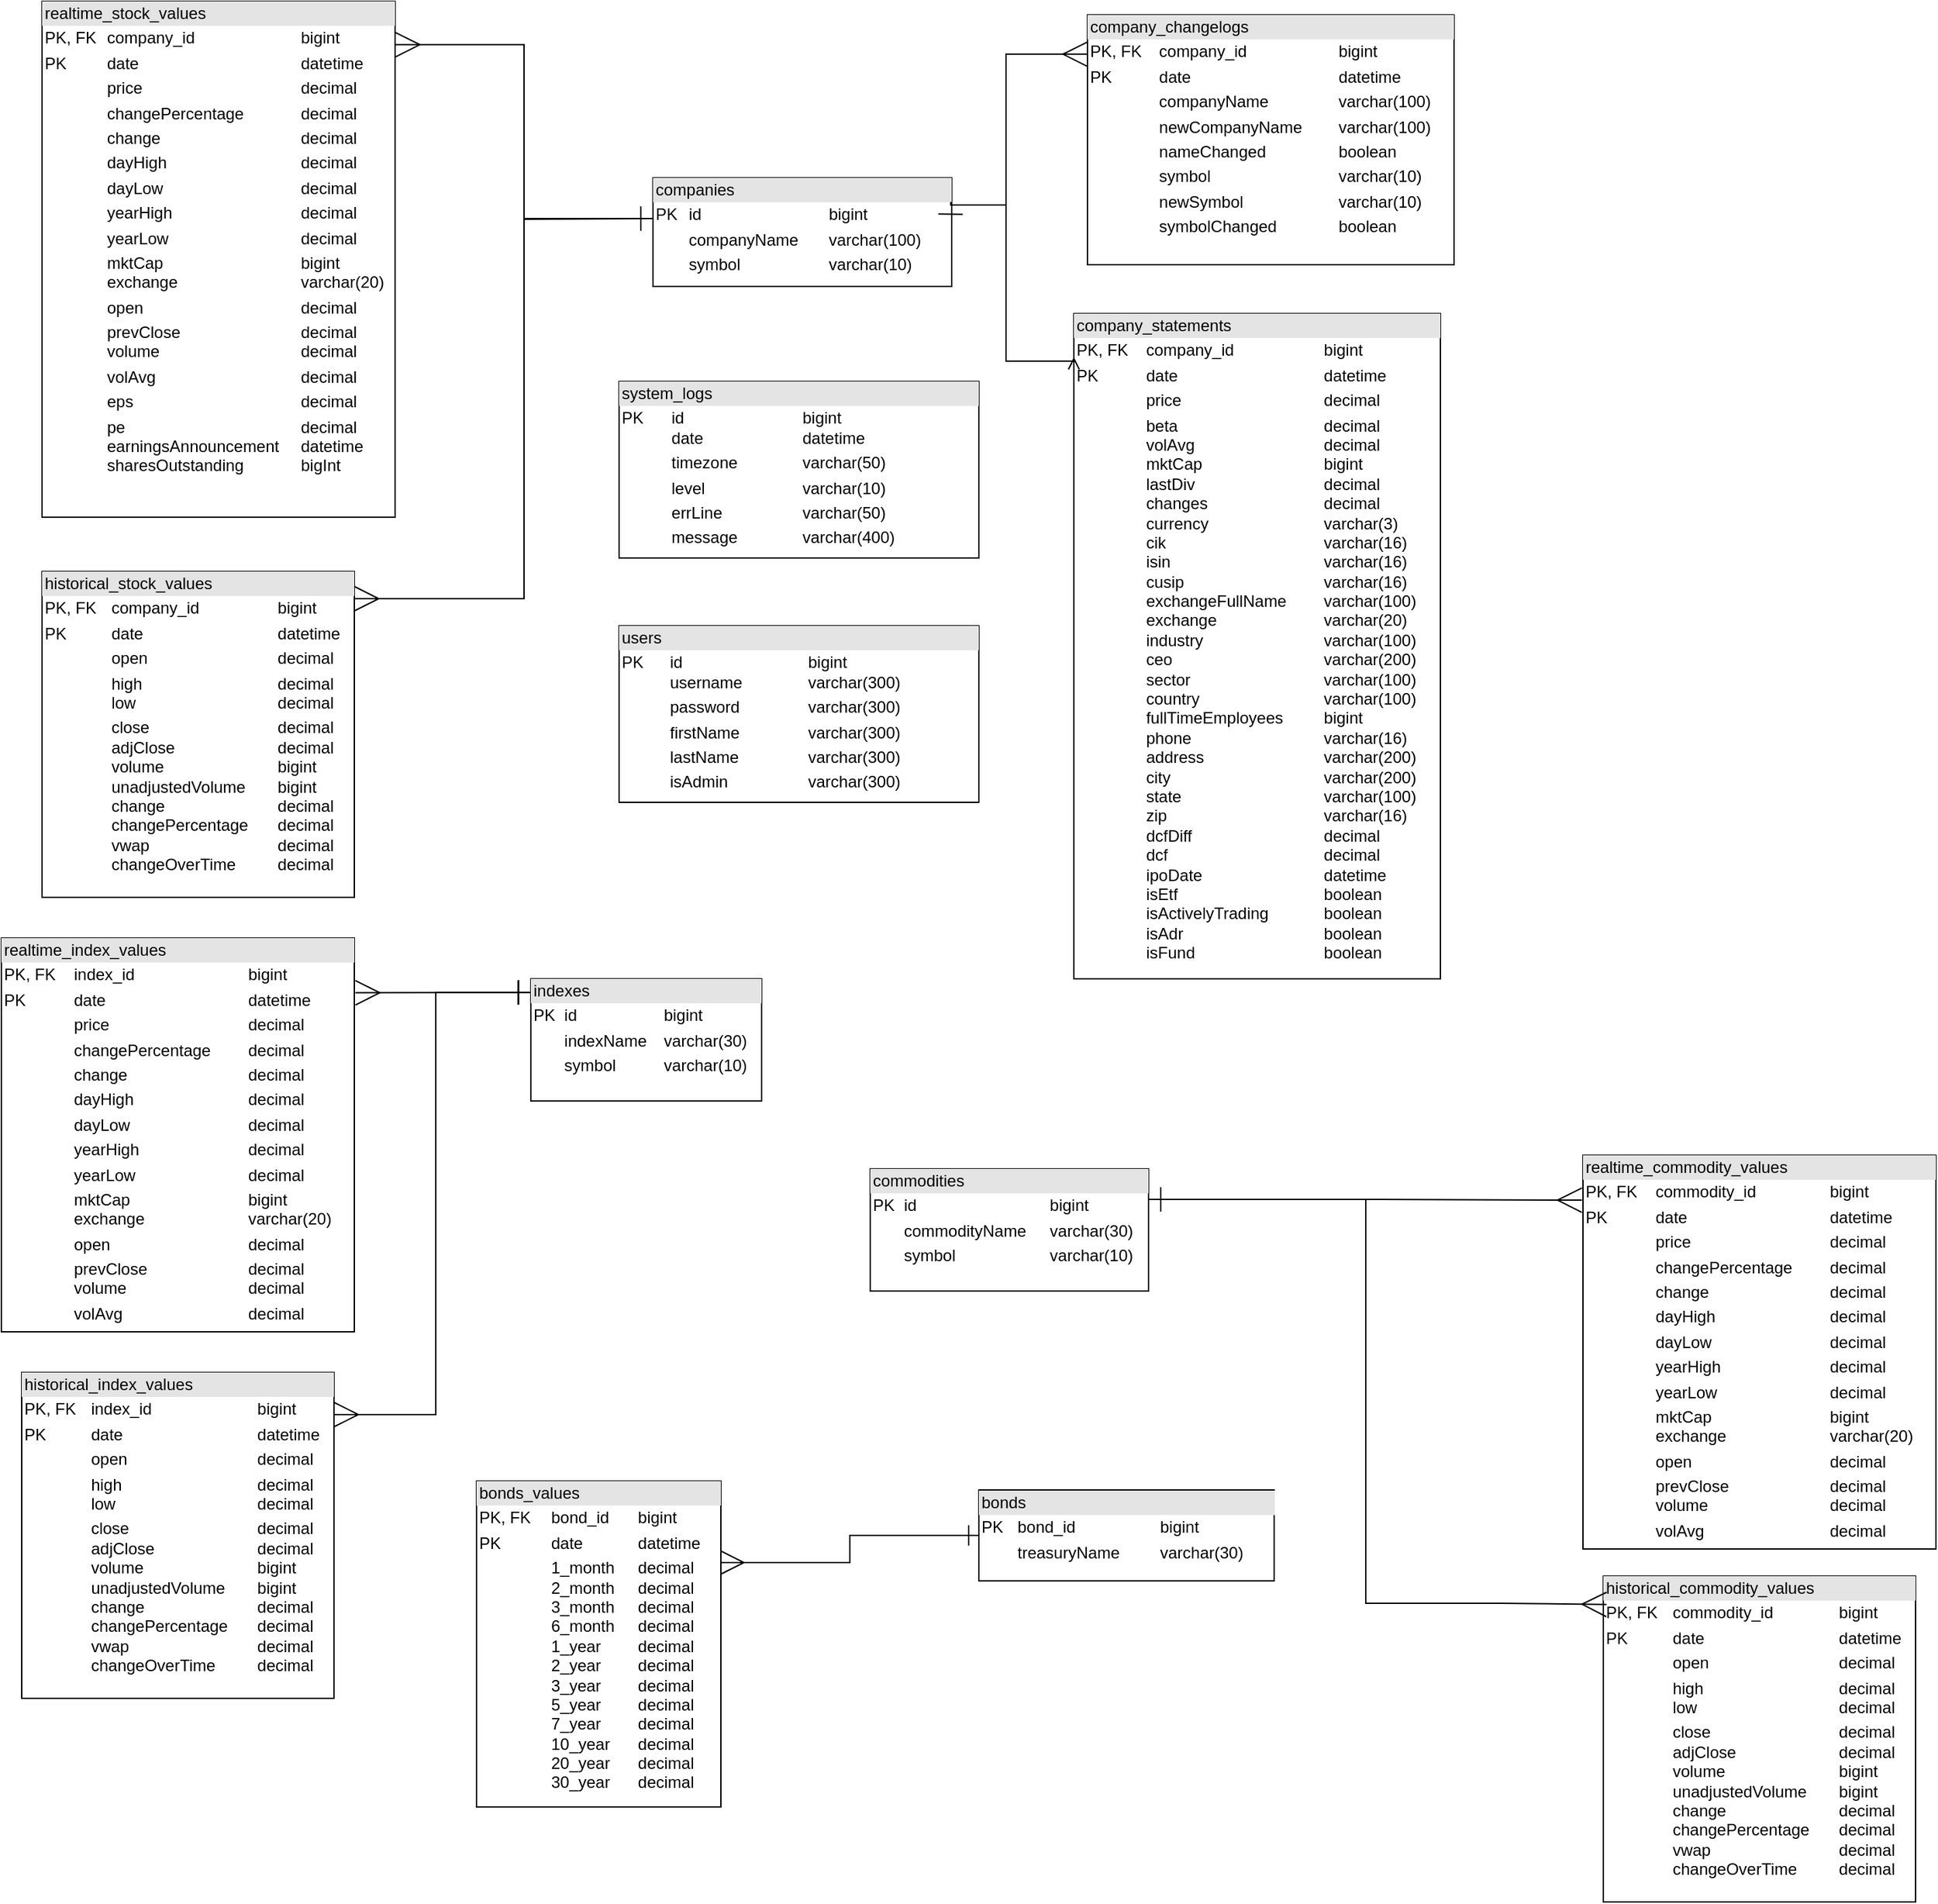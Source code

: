 <mxfile version="24.2.3" type="google" pages="6">
  <diagram name="Revision 1" id="sA45Y9J8CzaZupYKlrm7">
    <mxGraphModel grid="1" page="1" gridSize="10" guides="1" tooltips="1" connect="1" arrows="1" fold="1" pageScale="1" pageWidth="850" pageHeight="1100" math="0" shadow="0">
      <root>
        <mxCell id="lt3hffubJMbixq_gVFom-0" />
        <mxCell id="lt3hffubJMbixq_gVFom-1" parent="lt3hffubJMbixq_gVFom-0" />
        <mxCell id="lt3hffubJMbixq_gVFom-2" value="&lt;div style=&quot;box-sizing:border-box;width:100%;background:#e4e4e4;padding:2px;&quot;&gt;companies&lt;/div&gt;&lt;table style=&quot;width:100%;font-size:1em;&quot; cellpadding=&quot;2&quot; cellspacing=&quot;0&quot;&gt;&lt;tbody&gt;&lt;tr&gt;&lt;td&gt;PK&lt;/td&gt;&lt;td&gt;id&lt;/td&gt;&lt;td&gt;bigint&lt;br&gt;&lt;/td&gt;&lt;td&gt;&lt;br&gt;&lt;/td&gt;&lt;/tr&gt;&lt;tr&gt;&lt;td&gt;&lt;/td&gt;&lt;td&gt;companyName&lt;br&gt;&lt;/td&gt;&lt;td&gt;varchar(100)&lt;br&gt;&lt;/td&gt;&lt;td&gt;&lt;br&gt;&lt;/td&gt;&lt;/tr&gt;&lt;tr&gt;&lt;td&gt;&lt;br&gt;&lt;/td&gt;&lt;td&gt;symbol&lt;br&gt;&lt;/td&gt;&lt;td&gt;varchar(10)&lt;br&gt;&lt;/td&gt;&lt;td&gt;&lt;br&gt;&lt;/td&gt;&lt;/tr&gt;&lt;/tbody&gt;&lt;/table&gt;" style="verticalAlign=top;align=left;overflow=fill;html=1;whiteSpace=wrap;" vertex="1" parent="lt3hffubJMbixq_gVFom-1">
          <mxGeometry x="-390" y="140" width="220" height="80" as="geometry" />
        </mxCell>
        <mxCell id="lt3hffubJMbixq_gVFom-3" style="edgeStyle=orthogonalEdgeStyle;rounded=0;orthogonalLoop=1;jettySize=auto;html=1;endSize=16;startSize=16;endArrow=ERmany;endFill=0;startArrow=ERone;startFill=0;exitX=-0.002;exitY=0.112;exitDx=0;exitDy=0;exitPerimeter=0;entryX=1.003;entryY=0.139;entryDx=0;entryDy=0;entryPerimeter=0;" edge="1" parent="lt3hffubJMbixq_gVFom-1" source="lt3hffubJMbixq_gVFom-4" target="LTzR59cLbCJcX3TOYGGQ-2">
          <mxGeometry relative="1" as="geometry">
            <mxPoint x="-150" y="750" as="sourcePoint" />
            <mxPoint x="-600" y="740" as="targetPoint" />
            <Array as="points" />
          </mxGeometry>
        </mxCell>
        <mxCell id="lt3hffubJMbixq_gVFom-4" value="&lt;div style=&quot;box-sizing:border-box;width:100%;background:#e4e4e4;padding:2px;&quot;&gt;indexes&lt;/div&gt;&lt;table style=&quot;width:100%;font-size:1em;&quot; cellpadding=&quot;2&quot; cellspacing=&quot;0&quot;&gt;&lt;tbody&gt;&lt;tr&gt;&lt;td&gt;PK&lt;/td&gt;&lt;td&gt;id&lt;/td&gt;&lt;td&gt;bigint&lt;br&gt;&lt;/td&gt;&lt;/tr&gt;&lt;tr&gt;&lt;td&gt;&lt;br&gt;&lt;/td&gt;&lt;td&gt;indexName&lt;/td&gt;&lt;td&gt;varchar(30)&lt;br&gt;&lt;/td&gt;&lt;/tr&gt;&lt;tr&gt;&lt;td&gt;&lt;/td&gt;&lt;td&gt;symbol&lt;/td&gt;&lt;td&gt;varchar(10)&lt;br&gt;&lt;/td&gt;&lt;/tr&gt;&lt;/tbody&gt;&lt;/table&gt;" style="verticalAlign=top;align=left;overflow=fill;html=1;whiteSpace=wrap;" vertex="1" parent="lt3hffubJMbixq_gVFom-1">
          <mxGeometry x="-480" y="730" width="170" height="90" as="geometry" />
        </mxCell>
        <mxCell id="lt3hffubJMbixq_gVFom-5" value="&lt;div style=&quot;box-sizing:border-box;width:100%;background:#e4e4e4;padding:2px;&quot;&gt;commodities&lt;/div&gt;&lt;table style=&quot;width:100%;font-size:1em;&quot; cellpadding=&quot;2&quot; cellspacing=&quot;0&quot;&gt;&lt;tbody&gt;&lt;tr&gt;&lt;td&gt;PK&lt;/td&gt;&lt;td&gt;id&lt;/td&gt;&lt;td&gt;bigint&lt;br&gt;&lt;/td&gt;&lt;/tr&gt;&lt;tr&gt;&lt;td&gt;&lt;br&gt;&lt;/td&gt;&lt;td&gt;commodityName&lt;/td&gt;&lt;td&gt;varchar(30)&lt;br&gt;&lt;/td&gt;&lt;/tr&gt;&lt;tr&gt;&lt;td&gt;&lt;/td&gt;&lt;td&gt;symbol&lt;/td&gt;&lt;td&gt;varchar(10)&lt;br&gt;&lt;/td&gt;&lt;/tr&gt;&lt;/tbody&gt;&lt;/table&gt;" style="verticalAlign=top;align=left;overflow=fill;html=1;whiteSpace=wrap;" vertex="1" parent="lt3hffubJMbixq_gVFom-1">
          <mxGeometry x="-230" y="870" width="205" height="90" as="geometry" />
        </mxCell>
        <mxCell id="lt3hffubJMbixq_gVFom-7" value="&lt;div style=&quot;box-sizing:border-box;width:100%;background:#e4e4e4;padding:2px;&quot;&gt;historical_stock_values&lt;/div&gt;&lt;table style=&quot;width:100%;font-size:1em;&quot; cellpadding=&quot;2&quot; cellspacing=&quot;0&quot;&gt;&lt;tbody&gt;&lt;tr&gt;&lt;td&gt;PK, FK&lt;br&gt;&lt;/td&gt;&lt;td&gt;company_id&lt;/td&gt;&lt;td&gt;bigint&lt;br&gt;&lt;/td&gt;&lt;/tr&gt;&lt;tr&gt;&lt;td&gt;PK&lt;/td&gt;&lt;td&gt;date&lt;br&gt;&lt;/td&gt;&lt;td&gt;datetime&lt;br&gt;&lt;/td&gt;&lt;/tr&gt;&lt;tr&gt;&lt;td&gt;&lt;/td&gt;&lt;td&gt;open&lt;br&gt;&lt;/td&gt;&lt;td&gt;decimal&lt;br&gt;&lt;/td&gt;&lt;/tr&gt;&lt;tr&gt;&lt;td&gt;&lt;br&gt;&lt;/td&gt;&lt;td&gt;high&lt;br&gt;low&lt;/td&gt;&lt;td&gt;decimal&lt;br&gt;decimal&lt;/td&gt;&lt;/tr&gt;&lt;tr&gt;&lt;td&gt;&lt;br&gt;&lt;/td&gt;&lt;td&gt;close&lt;br&gt;adjClose&lt;br&gt;volume&lt;br&gt;unadjustedVolume&lt;br&gt;change&lt;br&gt;changePercentage&lt;br&gt;vwap&lt;br&gt;changeOverTime&lt;/td&gt;&lt;td&gt;decimal&lt;br&gt;decimal&lt;br&gt;bigint&lt;br&gt;bigint&lt;br&gt;decimal&lt;br&gt;decimal&lt;br&gt;decimal&lt;br&gt;decimal&lt;/td&gt;&lt;/tr&gt;&lt;/tbody&gt;&lt;/table&gt;" style="verticalAlign=top;align=left;overflow=fill;html=1;whiteSpace=wrap;" vertex="1" parent="lt3hffubJMbixq_gVFom-1">
          <mxGeometry x="-840" y="430" width="230" height="240" as="geometry" />
        </mxCell>
        <mxCell id="lt3hffubJMbixq_gVFom-9" value="&lt;div style=&quot;box-sizing:border-box;width:100%;background:#e4e4e4;padding:2px;&quot;&gt;company_statements&lt;/div&gt;&lt;table style=&quot;width:100%;font-size:1em;&quot; cellpadding=&quot;2&quot; cellspacing=&quot;0&quot;&gt;&lt;tbody&gt;&lt;tr&gt;&lt;td&gt;PK, FK&lt;br&gt;&lt;/td&gt;&lt;td&gt;company_id&lt;br&gt;&lt;/td&gt;&lt;td&gt;bigint&lt;br&gt;&lt;/td&gt;&lt;/tr&gt;&lt;tr&gt;&lt;td&gt;PK&lt;br&gt;&lt;/td&gt;&lt;td&gt;date&lt;/td&gt;&lt;td&gt;datetime&lt;br&gt;&lt;/td&gt;&lt;/tr&gt;&lt;tr&gt;&lt;td&gt;&lt;/td&gt;&lt;td&gt;price&lt;/td&gt;&lt;td&gt;decimal&lt;/td&gt;&lt;/tr&gt;&lt;tr&gt;&lt;td&gt;&lt;/td&gt;&lt;td&gt;beta&lt;br&gt;volAvg&lt;br&gt;mktCap&lt;br&gt;lastDiv&lt;br&gt;changes&lt;br&gt;currency&lt;br&gt;cik&lt;br&gt;isin&lt;br&gt;cusip&lt;br&gt;exchangeFullName&lt;br&gt;exchange&lt;br&gt;industry&lt;br&gt;ceo&lt;br&gt;sector&lt;br&gt;country&lt;br&gt;fullTimeEmployees&lt;br&gt;phone&lt;br&gt;address&lt;br&gt;city&lt;br&gt;state&lt;br&gt;zip&lt;br&gt;dcfDiff&lt;br&gt;dcf&lt;br&gt;ipoDate&lt;br&gt;isEtf&lt;br&gt;isActivelyTrading&lt;br&gt;isAdr&lt;br&gt;isFund&lt;/td&gt;&lt;td&gt;decimal&lt;br&gt;decimal&lt;br&gt;bigint&lt;br&gt;decimal&lt;br&gt;decimal&lt;br&gt;varchar(3)&lt;br&gt;varchar(16)&lt;br&gt;varchar(16)&lt;br&gt;varchar(16)&lt;br&gt;varchar(100)&lt;br&gt;varchar(20)&lt;br&gt;varchar(100)&lt;br&gt;varchar(200)&lt;br&gt;varchar(100)&lt;br&gt;varchar(100)&lt;br&gt;bigint&lt;br&gt;varchar(16)&lt;br&gt;varchar(200)&lt;br&gt;varchar(200)&lt;br&gt;varchar(100)&lt;br&gt;varchar(16)&lt;br&gt;decimal&lt;br&gt;decimal&lt;br&gt;datetime&lt;br&gt;boolean&lt;br&gt;boolean&lt;br&gt;boolean&lt;br&gt;boolean&lt;/td&gt;&lt;/tr&gt;&lt;/tbody&gt;&lt;/table&gt;" style="verticalAlign=top;align=left;overflow=fill;html=1;whiteSpace=wrap;" vertex="1" parent="lt3hffubJMbixq_gVFom-1">
          <mxGeometry x="-80" y="240" width="270" height="490" as="geometry" />
        </mxCell>
        <mxCell id="lt3hffubJMbixq_gVFom-10" value="&lt;div style=&quot;box-sizing:border-box;width:100%;background:#e4e4e4;padding:2px;&quot;&gt;realtime_stock_values&lt;/div&gt;&lt;table style=&quot;width:100%;font-size:1em;&quot; cellpadding=&quot;2&quot; cellspacing=&quot;0&quot;&gt;&lt;tbody&gt;&lt;tr&gt;&lt;td&gt;PK, FK&lt;br&gt;&lt;/td&gt;&lt;td&gt;company_id&lt;/td&gt;&lt;td&gt;bigint&lt;br&gt;&lt;/td&gt;&lt;/tr&gt;&lt;tr&gt;&lt;td&gt;PK&lt;/td&gt;&lt;td&gt;date&lt;/td&gt;&lt;td&gt;datetime&lt;br&gt;&lt;/td&gt;&lt;/tr&gt;&lt;tr&gt;&lt;td&gt;&lt;/td&gt;&lt;td&gt;price&lt;br&gt;&lt;/td&gt;&lt;td&gt;decimal&lt;br&gt;&lt;/td&gt;&lt;/tr&gt;&lt;tr&gt;&lt;td&gt;&lt;br&gt;&lt;/td&gt;&lt;td&gt;changePercentage&lt;br&gt;&lt;/td&gt;&lt;td&gt;decimal&lt;br&gt;&lt;/td&gt;&lt;/tr&gt;&lt;tr&gt;&lt;td&gt;&lt;br&gt;&lt;/td&gt;&lt;td&gt;change&lt;br&gt;&lt;/td&gt;&lt;td&gt;decimal&lt;br&gt;&lt;/td&gt;&lt;/tr&gt;&lt;tr&gt;&lt;td&gt;&lt;br&gt;&lt;/td&gt;&lt;td&gt;dayHigh&lt;br&gt;&lt;/td&gt;&lt;td&gt;decimal&lt;br&gt;&lt;/td&gt;&lt;/tr&gt;&lt;tr&gt;&lt;td&gt;&lt;br&gt;&lt;/td&gt;&lt;td&gt;dayLow&lt;br&gt;&lt;/td&gt;&lt;td&gt;decimal&lt;br&gt;&lt;/td&gt;&lt;/tr&gt;&lt;tr&gt;&lt;td&gt;&lt;br&gt;&lt;/td&gt;&lt;td&gt;yearHigh&lt;br&gt;&lt;/td&gt;&lt;td&gt;decimal&lt;br&gt;&lt;/td&gt;&lt;/tr&gt;&lt;tr&gt;&lt;td&gt;&lt;br&gt;&lt;/td&gt;&lt;td&gt;yearLow&lt;br&gt;&lt;/td&gt;&lt;td&gt;decimal&lt;br&gt;&lt;/td&gt;&lt;/tr&gt;&lt;tr&gt;&lt;td&gt;&lt;br&gt;&lt;br&gt;&lt;/td&gt;&lt;td&gt;mktCap&lt;br&gt;exchange&lt;/td&gt;&lt;td&gt;bigint&lt;br&gt;varchar(20)&lt;/td&gt;&lt;/tr&gt;&lt;tr&gt;&lt;td&gt;&lt;br&gt;&lt;/td&gt;&lt;td&gt;open&lt;br&gt;&lt;/td&gt;&lt;td&gt;decimal&lt;br&gt;&lt;/td&gt;&lt;/tr&gt;&lt;tr&gt;&lt;td&gt;&lt;br&gt;&lt;/td&gt;&lt;td&gt;prevClose&lt;br&gt;volume&lt;/td&gt;&lt;td&gt;decimal&lt;br&gt;decimal&lt;/td&gt;&lt;/tr&gt;&lt;tr&gt;&lt;td&gt;&lt;br&gt;&lt;/td&gt;&lt;td&gt;volAvg&lt;br&gt;&lt;/td&gt;&lt;td&gt;decimal&lt;br&gt;&lt;/td&gt;&lt;/tr&gt;&lt;tr&gt;&lt;td&gt;&lt;br&gt;&lt;/td&gt;&lt;td&gt;eps&lt;br&gt;&lt;/td&gt;&lt;td&gt;decimal&lt;br&gt;&lt;/td&gt;&lt;/tr&gt;&lt;tr&gt;&lt;td&gt;&lt;br&gt;&lt;/td&gt;&lt;td&gt;pe&lt;br&gt;earningsAnnouncement&lt;br&gt;sharesOutstanding&lt;/td&gt;&lt;td&gt;decimal&lt;br&gt;datetime&lt;br&gt;bigInt&lt;/td&gt;&lt;/tr&gt;&lt;/tbody&gt;&lt;/table&gt;" style="verticalAlign=top;align=left;overflow=fill;html=1;whiteSpace=wrap;" vertex="1" parent="lt3hffubJMbixq_gVFom-1">
          <mxGeometry x="-840" y="10" width="260" height="380" as="geometry" />
        </mxCell>
        <mxCell id="lt3hffubJMbixq_gVFom-11" style="edgeStyle=orthogonalEdgeStyle;rounded=0;orthogonalLoop=1;jettySize=auto;html=1;entryX=1.001;entryY=0.084;entryDx=0;entryDy=0;entryPerimeter=0;endArrow=ERmany;endFill=0;startArrow=ERone;startFill=0;endSize=16;startSize=16;" edge="1" parent="lt3hffubJMbixq_gVFom-1" target="lt3hffubJMbixq_gVFom-10">
          <mxGeometry relative="1" as="geometry">
            <mxPoint x="-390" y="170" as="sourcePoint" />
            <mxPoint x="-510.0" y="-4.263e-14" as="targetPoint" />
          </mxGeometry>
        </mxCell>
        <mxCell id="4mDAXq6vklac9jcL0M7B-0" style="edgeStyle=orthogonalEdgeStyle;rounded=0;orthogonalLoop=1;jettySize=auto;html=1;exitX=0;exitY=0.5;exitDx=0;exitDy=0;entryX=1;entryY=0.25;entryDx=0;entryDy=0;endArrow=ERmany;endFill=0;strokeWidth=1;endSize=15;startArrow=ERone;startFill=0;startSize=13;" edge="1" parent="lt3hffubJMbixq_gVFom-1" source="lt3hffubJMbixq_gVFom-12" target="lt3hffubJMbixq_gVFom-14">
          <mxGeometry relative="1" as="geometry" />
        </mxCell>
        <mxCell id="lt3hffubJMbixq_gVFom-12" value="&lt;div style=&quot;box-sizing:border-box;width:100%;background:#e4e4e4;padding:2px;&quot;&gt;bonds&lt;/div&gt;&lt;table style=&quot;width:100%;font-size:1em;&quot; cellpadding=&quot;2&quot; cellspacing=&quot;0&quot;&gt;&lt;tbody&gt;&lt;tr&gt;&lt;td&gt;PK&lt;/td&gt;&lt;td&gt;bond_id&lt;/td&gt;&lt;td&gt;bigint&lt;br&gt;&lt;/td&gt;&lt;/tr&gt;&lt;tr&gt;&lt;td&gt;&lt;br&gt;&lt;/td&gt;&lt;td&gt;treasuryName&lt;/td&gt;&lt;td&gt;varchar(30)&lt;br&gt;&lt;/td&gt;&lt;/tr&gt;&lt;tr&gt;&lt;td&gt;&lt;/td&gt;&lt;td&gt;&lt;br&gt;&lt;/td&gt;&lt;td&gt;&lt;br&gt;&lt;/td&gt;&lt;/tr&gt;&lt;/tbody&gt;&lt;/table&gt;" style="verticalAlign=top;align=left;overflow=fill;html=1;whiteSpace=wrap;" vertex="1" parent="lt3hffubJMbixq_gVFom-1">
          <mxGeometry x="-150" y="1106.5" width="217.5" height="67" as="geometry" />
        </mxCell>
        <mxCell id="lt3hffubJMbixq_gVFom-13" style="edgeStyle=orthogonalEdgeStyle;rounded=0;orthogonalLoop=1;jettySize=auto;html=1;startSize=16;endSize=16;endArrow=ERmany;endFill=0;startArrow=ERone;startFill=0;" edge="1" parent="lt3hffubJMbixq_gVFom-1">
          <mxGeometry relative="1" as="geometry">
            <mxPoint x="-390" y="170" as="sourcePoint" />
            <mxPoint x="-610" y="450" as="targetPoint" />
            <Array as="points">
              <mxPoint x="-485" y="170" />
              <mxPoint x="-485" y="450" />
            </Array>
          </mxGeometry>
        </mxCell>
        <mxCell id="lt3hffubJMbixq_gVFom-14" value="&lt;div style=&quot;box-sizing:border-box;width:100%;background:#e4e4e4;padding:2px;&quot;&gt;bonds_values&lt;/div&gt;&lt;table style=&quot;width:100%;font-size:1em;&quot; cellpadding=&quot;2&quot; cellspacing=&quot;0&quot;&gt;&lt;tbody&gt;&lt;tr&gt;&lt;td&gt;PK, FK&lt;br&gt;&lt;/td&gt;&lt;td&gt;bond_id&lt;br&gt;&lt;/td&gt;&lt;td&gt;bigint&lt;br&gt;&lt;/td&gt;&lt;/tr&gt;&lt;tr&gt;&lt;td&gt;PK&lt;br&gt;&lt;/td&gt;&lt;td&gt;date&lt;/td&gt;&lt;td&gt;datetime&lt;br&gt;&lt;/td&gt;&lt;/tr&gt;&lt;tr&gt;&lt;td&gt;&lt;/td&gt;&lt;td&gt;1_month&lt;br&gt;2_month&lt;br&gt;3_month&lt;br&gt;6_month&lt;br&gt;1_year&lt;br&gt;2_year&lt;br&gt;3_year&lt;br&gt;5_year&lt;br&gt;7_year&lt;br&gt;10_year&lt;br&gt;20_year&lt;br&gt;30_year&lt;/td&gt;&lt;td&gt;decimal&lt;br&gt;decimal&lt;br&gt;decimal&lt;br&gt;decimal&lt;br&gt;decimal&lt;br&gt;decimal&lt;br&gt;decimal&lt;br&gt;decimal&lt;br&gt;decimal&lt;br&gt;decimal&lt;br&gt;decimal&lt;br&gt;decimal&lt;/td&gt;&lt;/tr&gt;&lt;/tbody&gt;&lt;/table&gt;" style="verticalAlign=top;align=left;overflow=fill;html=1;whiteSpace=wrap;" vertex="1" parent="lt3hffubJMbixq_gVFom-1">
          <mxGeometry x="-520" y="1100" width="180" height="240" as="geometry" />
        </mxCell>
        <mxCell id="lt3hffubJMbixq_gVFom-15" style="edgeStyle=orthogonalEdgeStyle;rounded=0;orthogonalLoop=1;jettySize=auto;html=1;exitX=1;exitY=0.25;exitDx=0;exitDy=0;endArrow=ERmany;endFill=0;startSize=16;endSize=16;startArrow=ERone;startFill=0;entryX=-0.003;entryY=0.114;entryDx=0;entryDy=0;entryPerimeter=0;" edge="1" parent="lt3hffubJMbixq_gVFom-1" source="lt3hffubJMbixq_gVFom-5" target="LTzR59cLbCJcX3TOYGGQ-7">
          <mxGeometry relative="1" as="geometry">
            <Array as="points" />
            <mxPoint x="175" y="990" as="targetPoint" />
          </mxGeometry>
        </mxCell>
        <mxCell id="lt3hffubJMbixq_gVFom-18" value="&lt;div style=&quot;box-sizing:border-box;width:100%;background:#e4e4e4;padding:2px;&quot;&gt;company_changelogs&lt;/div&gt;&lt;table style=&quot;width:100%;font-size:1em;&quot; cellpadding=&quot;2&quot; cellspacing=&quot;0&quot;&gt;&lt;tbody&gt;&lt;tr&gt;&lt;td&gt;PK, FK&lt;br&gt;&lt;/td&gt;&lt;td&gt;company_id&lt;br&gt;&lt;/td&gt;&lt;td&gt;bigint&lt;br&gt;&lt;/td&gt;&lt;/tr&gt;&lt;tr&gt;&lt;td&gt;PK&lt;br&gt;&lt;/td&gt;&lt;td&gt;date&lt;/td&gt;&lt;td&gt;datetime&lt;br&gt;&lt;/td&gt;&lt;/tr&gt;&lt;tr&gt;&lt;td&gt;&lt;/td&gt;&lt;td&gt;companyName&lt;br&gt;&lt;/td&gt;&lt;td&gt;varchar(100)&lt;br&gt;&lt;/td&gt;&lt;/tr&gt;&lt;tr&gt;&lt;td&gt;&lt;br&gt;&lt;/td&gt;&lt;td&gt;newCompanyName&lt;br&gt;&lt;/td&gt;&lt;td&gt;varchar(100)&lt;br&gt;&lt;/td&gt;&lt;/tr&gt;&lt;tr&gt;&lt;td&gt;&lt;br&gt;&lt;/td&gt;&lt;td&gt;nameChanged&lt;br&gt;&lt;/td&gt;&lt;td&gt;boolean&lt;br&gt;&lt;/td&gt;&lt;/tr&gt;&lt;tr&gt;&lt;td&gt;&lt;br&gt;&lt;/td&gt;&lt;td&gt;symbol&lt;br&gt;&lt;/td&gt;&lt;td&gt;varchar(10)&lt;br&gt;&lt;/td&gt;&lt;/tr&gt;&lt;tr&gt;&lt;td&gt;&lt;br&gt;&lt;/td&gt;&lt;td&gt;newSymbol&lt;br&gt;&lt;/td&gt;&lt;td&gt;varchar(10)&lt;br&gt;&lt;/td&gt;&lt;/tr&gt;&lt;tr&gt;&lt;td&gt;&lt;br&gt;&lt;/td&gt;&lt;td&gt;symbolChanged&lt;br&gt;&lt;/td&gt;&lt;td&gt;boolean&lt;br&gt;&lt;/td&gt;&lt;/tr&gt;&lt;/tbody&gt;&lt;/table&gt;" style="verticalAlign=top;align=left;overflow=fill;html=1;whiteSpace=wrap;" vertex="1" parent="lt3hffubJMbixq_gVFom-1">
          <mxGeometry x="-70" y="20" width="270" height="184" as="geometry" />
        </mxCell>
        <mxCell id="lt3hffubJMbixq_gVFom-19" style="edgeStyle=orthogonalEdgeStyle;rounded=0;orthogonalLoop=1;jettySize=auto;html=1;exitX=0.997;exitY=0.222;exitDx=0;exitDy=0;entryX=0;entryY=0.157;entryDx=0;entryDy=0;entryPerimeter=0;endArrow=ERmany;endFill=0;endSize=16;startArrow=ERone;startFill=0;startSize=16;exitPerimeter=0;" edge="1" parent="lt3hffubJMbixq_gVFom-1" source="lt3hffubJMbixq_gVFom-2" target="lt3hffubJMbixq_gVFom-18">
          <mxGeometry relative="1" as="geometry">
            <Array as="points">
              <mxPoint x="-130" y="160" />
              <mxPoint x="-130" y="49" />
            </Array>
          </mxGeometry>
        </mxCell>
        <mxCell id="LTzR59cLbCJcX3TOYGGQ-1" value="&lt;div style=&quot;box-sizing:border-box;width:100%;background:#e4e4e4;padding:2px;&quot;&gt;historical_index_values&lt;/div&gt;&lt;table style=&quot;width:100%;font-size:1em;&quot; cellpadding=&quot;2&quot; cellspacing=&quot;0&quot;&gt;&lt;tbody&gt;&lt;tr&gt;&lt;td&gt;PK, FK&lt;br&gt;&lt;/td&gt;&lt;td&gt;index_id&lt;/td&gt;&lt;td&gt;bigint&lt;br&gt;&lt;/td&gt;&lt;/tr&gt;&lt;tr&gt;&lt;td&gt;PK&lt;/td&gt;&lt;td&gt;date&lt;br&gt;&lt;/td&gt;&lt;td&gt;datetime&lt;br&gt;&lt;/td&gt;&lt;/tr&gt;&lt;tr&gt;&lt;td&gt;&lt;/td&gt;&lt;td&gt;open&lt;br&gt;&lt;/td&gt;&lt;td&gt;decimal&lt;br&gt;&lt;/td&gt;&lt;/tr&gt;&lt;tr&gt;&lt;td&gt;&lt;br&gt;&lt;/td&gt;&lt;td&gt;high&lt;br&gt;low&lt;/td&gt;&lt;td&gt;decimal&lt;br&gt;decimal&lt;/td&gt;&lt;/tr&gt;&lt;tr&gt;&lt;td&gt;&lt;br&gt;&lt;/td&gt;&lt;td&gt;close&lt;br&gt;adjClose&lt;br&gt;volume&lt;br&gt;unadjustedVolume&lt;br&gt;change&lt;br&gt;changePercentage&lt;br&gt;vwap&lt;br&gt;changeOverTime&lt;/td&gt;&lt;td&gt;decimal&lt;br&gt;decimal&lt;br&gt;bigint&lt;br&gt;bigint&lt;br&gt;decimal&lt;br&gt;decimal&lt;br&gt;decimal&lt;br&gt;decimal&lt;/td&gt;&lt;/tr&gt;&lt;/tbody&gt;&lt;/table&gt;" style="verticalAlign=top;align=left;overflow=fill;html=1;whiteSpace=wrap;" vertex="1" parent="lt3hffubJMbixq_gVFom-1">
          <mxGeometry x="-855" y="1020" width="230" height="240" as="geometry" />
        </mxCell>
        <mxCell id="LTzR59cLbCJcX3TOYGGQ-2" value="&lt;div style=&quot;box-sizing:border-box;width:100%;background:#e4e4e4;padding:2px;&quot;&gt;realtime_index_values&lt;/div&gt;&lt;table style=&quot;width:100%;font-size:1em;&quot; cellpadding=&quot;2&quot; cellspacing=&quot;0&quot;&gt;&lt;tbody&gt;&lt;tr&gt;&lt;td&gt;PK, FK&lt;br&gt;&lt;/td&gt;&lt;td&gt;index_id&lt;/td&gt;&lt;td&gt;bigint&lt;br&gt;&lt;/td&gt;&lt;/tr&gt;&lt;tr&gt;&lt;td&gt;PK&lt;/td&gt;&lt;td&gt;date&lt;/td&gt;&lt;td&gt;datetime&lt;br&gt;&lt;/td&gt;&lt;/tr&gt;&lt;tr&gt;&lt;td&gt;&lt;/td&gt;&lt;td&gt;price&lt;br&gt;&lt;/td&gt;&lt;td&gt;decimal&lt;br&gt;&lt;/td&gt;&lt;/tr&gt;&lt;tr&gt;&lt;td&gt;&lt;br&gt;&lt;/td&gt;&lt;td&gt;changePercentage&lt;br&gt;&lt;/td&gt;&lt;td&gt;decimal&lt;br&gt;&lt;/td&gt;&lt;/tr&gt;&lt;tr&gt;&lt;td&gt;&lt;br&gt;&lt;/td&gt;&lt;td&gt;change&lt;br&gt;&lt;/td&gt;&lt;td&gt;decimal&lt;br&gt;&lt;/td&gt;&lt;/tr&gt;&lt;tr&gt;&lt;td&gt;&lt;br&gt;&lt;/td&gt;&lt;td&gt;dayHigh&lt;br&gt;&lt;/td&gt;&lt;td&gt;decimal&lt;br&gt;&lt;/td&gt;&lt;/tr&gt;&lt;tr&gt;&lt;td&gt;&lt;br&gt;&lt;/td&gt;&lt;td&gt;dayLow&lt;br&gt;&lt;/td&gt;&lt;td&gt;decimal&lt;br&gt;&lt;/td&gt;&lt;/tr&gt;&lt;tr&gt;&lt;td&gt;&lt;br&gt;&lt;/td&gt;&lt;td&gt;yearHigh&lt;br&gt;&lt;/td&gt;&lt;td&gt;decimal&lt;br&gt;&lt;/td&gt;&lt;/tr&gt;&lt;tr&gt;&lt;td&gt;&lt;br&gt;&lt;/td&gt;&lt;td&gt;yearLow&lt;br&gt;&lt;/td&gt;&lt;td&gt;decimal&lt;br&gt;&lt;/td&gt;&lt;/tr&gt;&lt;tr&gt;&lt;td&gt;&lt;br&gt;&lt;br&gt;&lt;/td&gt;&lt;td&gt;mktCap&lt;br&gt;exchange&lt;/td&gt;&lt;td&gt;bigint&lt;br&gt;varchar(20)&lt;/td&gt;&lt;/tr&gt;&lt;tr&gt;&lt;td&gt;&lt;br&gt;&lt;/td&gt;&lt;td&gt;open&lt;br&gt;&lt;/td&gt;&lt;td&gt;decimal&lt;br&gt;&lt;/td&gt;&lt;/tr&gt;&lt;tr&gt;&lt;td&gt;&lt;br&gt;&lt;/td&gt;&lt;td&gt;prevClose&lt;br&gt;volume&lt;/td&gt;&lt;td&gt;decimal&lt;br&gt;decimal&lt;/td&gt;&lt;/tr&gt;&lt;tr&gt;&lt;td&gt;&lt;br&gt;&lt;/td&gt;&lt;td&gt;volAvg&lt;br&gt;&lt;/td&gt;&lt;td&gt;decimal&lt;br&gt;&lt;/td&gt;&lt;/tr&gt;&lt;tr&gt;&lt;td&gt;&lt;/td&gt;&lt;td&gt;&lt;/td&gt;&lt;td&gt;&lt;br&gt;&lt;/td&gt;&lt;/tr&gt;&lt;tr&gt;&lt;td&gt;&lt;/td&gt;&lt;td&gt;&lt;/td&gt;&lt;td&gt;&lt;br&gt;&lt;br&gt;&lt;/td&gt;&lt;/tr&gt;&lt;/tbody&gt;&lt;/table&gt;" style="verticalAlign=top;align=left;overflow=fill;html=1;whiteSpace=wrap;" vertex="1" parent="lt3hffubJMbixq_gVFom-1">
          <mxGeometry x="-870" y="700" width="260" height="290" as="geometry" />
        </mxCell>
        <mxCell id="LTzR59cLbCJcX3TOYGGQ-3" style="edgeStyle=orthogonalEdgeStyle;rounded=0;orthogonalLoop=1;jettySize=auto;html=1;exitX=0.5;exitY=1;exitDx=0;exitDy=0;" edge="1" parent="lt3hffubJMbixq_gVFom-1" source="lt3hffubJMbixq_gVFom-10" target="lt3hffubJMbixq_gVFom-10">
          <mxGeometry relative="1" as="geometry" />
        </mxCell>
        <mxCell id="LTzR59cLbCJcX3TOYGGQ-5" style="edgeStyle=orthogonalEdgeStyle;rounded=0;orthogonalLoop=1;jettySize=auto;html=1;endSize=16;startSize=16;endArrow=ERmany;endFill=0;startArrow=ERone;startFill=0;" edge="1" parent="lt3hffubJMbixq_gVFom-1">
          <mxGeometry relative="1" as="geometry">
            <mxPoint x="-480" y="740" as="sourcePoint" />
            <mxPoint x="-625" y="1051" as="targetPoint" />
            <Array as="points">
              <mxPoint x="-480" y="740" />
              <mxPoint x="-550" y="740" />
              <mxPoint x="-550" y="1051" />
            </Array>
          </mxGeometry>
        </mxCell>
        <mxCell id="LTzR59cLbCJcX3TOYGGQ-6" value="&lt;div style=&quot;box-sizing:border-box;width:100%;background:#e4e4e4;padding:2px;&quot;&gt;historical_commodity_values&lt;/div&gt;&lt;table style=&quot;width:100%;font-size:1em;&quot; cellpadding=&quot;2&quot; cellspacing=&quot;0&quot;&gt;&lt;tbody&gt;&lt;tr&gt;&lt;td&gt;PK, FK&lt;br&gt;&lt;/td&gt;&lt;td&gt;commodity_id&lt;/td&gt;&lt;td&gt;bigint&lt;br&gt;&lt;/td&gt;&lt;/tr&gt;&lt;tr&gt;&lt;td&gt;PK&lt;/td&gt;&lt;td&gt;date&lt;br&gt;&lt;/td&gt;&lt;td&gt;datetime&lt;br&gt;&lt;/td&gt;&lt;/tr&gt;&lt;tr&gt;&lt;td&gt;&lt;/td&gt;&lt;td&gt;open&lt;br&gt;&lt;/td&gt;&lt;td&gt;decimal&lt;br&gt;&lt;/td&gt;&lt;/tr&gt;&lt;tr&gt;&lt;td&gt;&lt;br&gt;&lt;/td&gt;&lt;td&gt;high&lt;br&gt;low&lt;/td&gt;&lt;td&gt;decimal&lt;br&gt;decimal&lt;/td&gt;&lt;/tr&gt;&lt;tr&gt;&lt;td&gt;&lt;br&gt;&lt;/td&gt;&lt;td&gt;close&lt;br&gt;adjClose&lt;br&gt;volume&lt;br&gt;unadjustedVolume&lt;br&gt;change&lt;br&gt;changePercentage&lt;br&gt;vwap&lt;br&gt;changeOverTime&lt;/td&gt;&lt;td&gt;decimal&lt;br&gt;decimal&lt;br&gt;bigint&lt;br&gt;bigint&lt;br&gt;decimal&lt;br&gt;decimal&lt;br&gt;decimal&lt;br&gt;decimal&lt;/td&gt;&lt;/tr&gt;&lt;/tbody&gt;&lt;/table&gt;" style="verticalAlign=top;align=left;overflow=fill;html=1;whiteSpace=wrap;" vertex="1" parent="lt3hffubJMbixq_gVFom-1">
          <mxGeometry x="310" y="1170" width="230" height="240" as="geometry" />
        </mxCell>
        <mxCell id="LTzR59cLbCJcX3TOYGGQ-7" value="&lt;div style=&quot;box-sizing:border-box;width:100%;background:#e4e4e4;padding:2px;&quot;&gt;realtime_commodity_values&lt;/div&gt;&lt;table style=&quot;width:100%;font-size:1em;&quot; cellpadding=&quot;2&quot; cellspacing=&quot;0&quot;&gt;&lt;tbody&gt;&lt;tr&gt;&lt;td&gt;PK, FK&lt;br&gt;&lt;/td&gt;&lt;td&gt;commodity_id&lt;/td&gt;&lt;td&gt;bigint&lt;br&gt;&lt;/td&gt;&lt;/tr&gt;&lt;tr&gt;&lt;td&gt;PK&lt;/td&gt;&lt;td&gt;date&lt;/td&gt;&lt;td&gt;datetime&lt;br&gt;&lt;/td&gt;&lt;/tr&gt;&lt;tr&gt;&lt;td&gt;&lt;/td&gt;&lt;td&gt;price&lt;br&gt;&lt;/td&gt;&lt;td&gt;decimal&lt;br&gt;&lt;/td&gt;&lt;/tr&gt;&lt;tr&gt;&lt;td&gt;&lt;br&gt;&lt;/td&gt;&lt;td&gt;changePercentage&lt;br&gt;&lt;/td&gt;&lt;td&gt;decimal&lt;br&gt;&lt;/td&gt;&lt;/tr&gt;&lt;tr&gt;&lt;td&gt;&lt;br&gt;&lt;/td&gt;&lt;td&gt;change&lt;br&gt;&lt;/td&gt;&lt;td&gt;decimal&lt;br&gt;&lt;/td&gt;&lt;/tr&gt;&lt;tr&gt;&lt;td&gt;&lt;br&gt;&lt;/td&gt;&lt;td&gt;dayHigh&lt;br&gt;&lt;/td&gt;&lt;td&gt;decimal&lt;br&gt;&lt;/td&gt;&lt;/tr&gt;&lt;tr&gt;&lt;td&gt;&lt;br&gt;&lt;/td&gt;&lt;td&gt;dayLow&lt;br&gt;&lt;/td&gt;&lt;td&gt;decimal&lt;br&gt;&lt;/td&gt;&lt;/tr&gt;&lt;tr&gt;&lt;td&gt;&lt;br&gt;&lt;/td&gt;&lt;td&gt;yearHigh&lt;br&gt;&lt;/td&gt;&lt;td&gt;decimal&lt;br&gt;&lt;/td&gt;&lt;/tr&gt;&lt;tr&gt;&lt;td&gt;&lt;br&gt;&lt;/td&gt;&lt;td&gt;yearLow&lt;br&gt;&lt;/td&gt;&lt;td&gt;decimal&lt;br&gt;&lt;/td&gt;&lt;/tr&gt;&lt;tr&gt;&lt;td&gt;&lt;br&gt;&lt;br&gt;&lt;/td&gt;&lt;td&gt;mktCap&lt;br&gt;exchange&lt;/td&gt;&lt;td&gt;bigint&lt;br&gt;varchar(20)&lt;/td&gt;&lt;/tr&gt;&lt;tr&gt;&lt;td&gt;&lt;br&gt;&lt;/td&gt;&lt;td&gt;open&lt;br&gt;&lt;/td&gt;&lt;td&gt;decimal&lt;br&gt;&lt;/td&gt;&lt;/tr&gt;&lt;tr&gt;&lt;td&gt;&lt;br&gt;&lt;/td&gt;&lt;td&gt;prevClose&lt;br&gt;volume&lt;/td&gt;&lt;td&gt;decimal&lt;br&gt;decimal&lt;/td&gt;&lt;/tr&gt;&lt;tr&gt;&lt;td&gt;&lt;br&gt;&lt;/td&gt;&lt;td&gt;volAvg&lt;br&gt;&lt;/td&gt;&lt;td&gt;decimal&lt;br&gt;&lt;/td&gt;&lt;/tr&gt;&lt;tr&gt;&lt;td&gt;&lt;/td&gt;&lt;td&gt;&lt;/td&gt;&lt;td&gt;&lt;br&gt;&lt;/td&gt;&lt;/tr&gt;&lt;tr&gt;&lt;td&gt;&lt;/td&gt;&lt;td&gt;&lt;/td&gt;&lt;td&gt;&lt;br&gt;&lt;br&gt;&lt;/td&gt;&lt;/tr&gt;&lt;/tbody&gt;&lt;/table&gt;" style="verticalAlign=top;align=left;overflow=fill;html=1;whiteSpace=wrap;" vertex="1" parent="lt3hffubJMbixq_gVFom-1">
          <mxGeometry x="295" y="860" width="260" height="290" as="geometry" />
        </mxCell>
        <mxCell id="LTzR59cLbCJcX3TOYGGQ-8" style="edgeStyle=orthogonalEdgeStyle;rounded=0;orthogonalLoop=1;jettySize=auto;html=1;endSize=16;startSize=16;endArrow=ERmany;endFill=0;startArrow=ERone;startFill=0;exitX=1;exitY=0.25;exitDx=0;exitDy=0;entryX=0.01;entryY=0.087;entryDx=0;entryDy=0;entryPerimeter=0;" edge="1" parent="lt3hffubJMbixq_gVFom-1" source="lt3hffubJMbixq_gVFom-5" target="LTzR59cLbCJcX3TOYGGQ-6">
          <mxGeometry relative="1" as="geometry">
            <mxPoint x="200" y="951" as="sourcePoint" />
            <mxPoint x="305" y="1190" as="targetPoint" />
            <Array as="points">
              <mxPoint x="135" y="892" />
              <mxPoint x="135" y="1190" />
              <mxPoint x="235" y="1190" />
            </Array>
          </mxGeometry>
        </mxCell>
        <mxCell id="W9G-9xMU7z20n3KV50BI-0" style="edgeStyle=orthogonalEdgeStyle;rounded=0;orthogonalLoop=1;jettySize=auto;html=1;exitX=1;exitY=0.25;exitDx=0;exitDy=0;entryX=0;entryY=0.084;entryDx=0;entryDy=0;entryPerimeter=0;endArrow=ERmany;endFill=0;" edge="1" parent="lt3hffubJMbixq_gVFom-1" source="lt3hffubJMbixq_gVFom-2" target="lt3hffubJMbixq_gVFom-9">
          <mxGeometry relative="1" as="geometry">
            <Array as="points">
              <mxPoint x="-170" y="160" />
              <mxPoint x="-130" y="160" />
              <mxPoint x="-130" y="275" />
            </Array>
          </mxGeometry>
        </mxCell>
        <mxCell id="d_qQTAfnufnvCZsoGWga-0" value="&lt;div style=&quot;box-sizing:border-box;width:100%;background:#e4e4e4;padding:2px;&quot;&gt;system_logs&lt;/div&gt;&lt;table style=&quot;width:100%;font-size:1em;&quot; cellpadding=&quot;2&quot; cellspacing=&quot;0&quot;&gt;&lt;tbody&gt;&lt;tr&gt;&lt;td&gt;PK&lt;br&gt;&amp;nbsp;&amp;nbsp;&lt;br&gt;&lt;/td&gt;&lt;td&gt;id&lt;br&gt;date&lt;br&gt;&lt;/td&gt;&lt;td&gt;bigint&lt;br&gt;datetime&lt;br&gt;&lt;/td&gt;&lt;/tr&gt;&lt;tr&gt;&lt;td&gt;&lt;br&gt;&lt;/td&gt;&lt;td&gt;timezone&lt;br&gt;&lt;/td&gt;&lt;td&gt;varchar(50)&lt;/td&gt;&lt;/tr&gt;&lt;tr&gt;&lt;td&gt;&lt;/td&gt;&lt;td&gt;level&lt;br&gt;&lt;/td&gt;&lt;td&gt;varchar(10)&lt;br&gt;&lt;/td&gt;&lt;/tr&gt;&lt;tr&gt;&lt;td&gt;&lt;br&gt;&lt;/td&gt;&lt;td&gt;errLine&lt;br&gt;&lt;/td&gt;&lt;td&gt;varchar(50)&lt;br&gt;&lt;/td&gt;&lt;/tr&gt;&lt;tr&gt;&lt;td&gt;&lt;br&gt;&lt;/td&gt;&lt;td&gt;message&lt;br&gt;&lt;/td&gt;&lt;td&gt;varchar(400)&lt;br&gt;&lt;/td&gt;&lt;/tr&gt;&lt;tr&gt;&lt;td&gt;&lt;br&gt;&lt;/td&gt;&lt;td&gt;&lt;br&gt;&lt;/td&gt;&lt;td&gt;&lt;/td&gt;&lt;/tr&gt;&lt;tr&gt;&lt;td&gt;&lt;br&gt;&lt;/td&gt;&lt;td&gt;&lt;br&gt;&lt;/td&gt;&lt;td&gt;&lt;br&gt;&lt;/td&gt;&lt;/tr&gt;&lt;/tbody&gt;&lt;/table&gt;" style="verticalAlign=top;align=left;overflow=fill;html=1;whiteSpace=wrap;" vertex="1" parent="lt3hffubJMbixq_gVFom-1">
          <mxGeometry x="-415" y="290" width="265" height="130" as="geometry" />
        </mxCell>
        <mxCell id="TWoGmbkx61j0iRqApEhg-0" value="&lt;div style=&quot;box-sizing:border-box;width:100%;background:#e4e4e4;padding:2px;&quot;&gt;users&lt;/div&gt;&lt;table style=&quot;width:100%;font-size:1em;&quot; cellpadding=&quot;2&quot; cellspacing=&quot;0&quot;&gt;&lt;tbody&gt;&lt;tr&gt;&lt;td&gt;PK&lt;br&gt;&amp;nbsp;&amp;nbsp;&lt;br&gt;&lt;/td&gt;&lt;td&gt;id&lt;br&gt;username&lt;br&gt;&lt;/td&gt;&lt;td&gt;bigint&lt;br&gt;varchar(300)&lt;/td&gt;&lt;/tr&gt;&lt;tr&gt;&lt;td&gt;&lt;br&gt;&lt;/td&gt;&lt;td&gt;password&lt;br&gt;&lt;/td&gt;&lt;td&gt;varchar(300)&lt;/td&gt;&lt;/tr&gt;&lt;tr&gt;&lt;td&gt;&lt;/td&gt;&lt;td&gt;firstName&lt;br&gt;&lt;/td&gt;&lt;td&gt;varchar(300)&lt;br&gt;&lt;/td&gt;&lt;/tr&gt;&lt;tr&gt;&lt;td&gt;&lt;br&gt;&lt;/td&gt;&lt;td&gt;lastName&lt;br&gt;&lt;/td&gt;&lt;td&gt;varchar(300)&lt;br&gt;&lt;/td&gt;&lt;/tr&gt;&lt;tr&gt;&lt;td&gt;&lt;br&gt;&lt;/td&gt;&lt;td&gt;isAdmin&lt;br&gt;&lt;/td&gt;&lt;td&gt;varchar(300)&lt;br&gt;&lt;/td&gt;&lt;/tr&gt;&lt;tr&gt;&lt;td&gt;&lt;br&gt;&lt;/td&gt;&lt;td&gt;&lt;br&gt;&lt;/td&gt;&lt;td&gt;&lt;/td&gt;&lt;/tr&gt;&lt;tr&gt;&lt;td&gt;&lt;br&gt;&lt;/td&gt;&lt;td&gt;&lt;br&gt;&lt;/td&gt;&lt;td&gt;&lt;br&gt;&lt;/td&gt;&lt;/tr&gt;&lt;/tbody&gt;&lt;/table&gt;" style="verticalAlign=top;align=left;overflow=fill;html=1;whiteSpace=wrap;" vertex="1" parent="lt3hffubJMbixq_gVFom-1">
          <mxGeometry x="-415" y="470" width="265" height="130" as="geometry" />
        </mxCell>
      </root>
    </mxGraphModel>
  </diagram>
  <diagram name="Copy of Revision 1" id="EEges-KvDq0yPLgCNkhw">
    <mxGraphModel grid="1" page="1" gridSize="10" guides="1" tooltips="1" connect="1" arrows="1" fold="1" pageScale="1" pageWidth="850" pageHeight="1100" math="0" shadow="0">
      <root>
        <mxCell id="iSjNtKFaTPLjjzOFtwBr-0" />
        <mxCell id="iSjNtKFaTPLjjzOFtwBr-1" parent="iSjNtKFaTPLjjzOFtwBr-0" />
        <mxCell id="iSjNtKFaTPLjjzOFtwBr-2" value="&lt;div style=&quot;box-sizing:border-box;width:100%;background:#e4e4e4;padding:2px;&quot;&gt;companies&lt;/div&gt;&lt;table style=&quot;width:100%;font-size:1em;&quot; cellpadding=&quot;2&quot; cellspacing=&quot;0&quot;&gt;&lt;tbody&gt;&lt;tr&gt;&lt;td&gt;PK&lt;/td&gt;&lt;td&gt;id&lt;/td&gt;&lt;td&gt;bigint&lt;br&gt;&lt;/td&gt;&lt;td&gt;&lt;br&gt;&lt;/td&gt;&lt;/tr&gt;&lt;tr&gt;&lt;td&gt;&lt;/td&gt;&lt;td&gt;companyName&lt;br&gt;&lt;/td&gt;&lt;td&gt;varchar(100)&lt;br&gt;&lt;/td&gt;&lt;td&gt;&lt;br&gt;&lt;/td&gt;&lt;/tr&gt;&lt;tr&gt;&lt;td&gt;&lt;br&gt;&lt;/td&gt;&lt;td&gt;symbol&lt;br&gt;isListed&lt;/td&gt;&lt;td&gt;varchar(10)&lt;br&gt;boolean&lt;/td&gt;&lt;td&gt;&lt;br&gt;&lt;/td&gt;&lt;/tr&gt;&lt;/tbody&gt;&lt;/table&gt;" style="verticalAlign=top;align=left;overflow=fill;html=1;whiteSpace=wrap;" vertex="1" parent="iSjNtKFaTPLjjzOFtwBr-1">
          <mxGeometry x="-340" y="310" width="220" height="90" as="geometry" />
        </mxCell>
        <mxCell id="iSjNtKFaTPLjjzOFtwBr-3" style="edgeStyle=orthogonalEdgeStyle;rounded=0;orthogonalLoop=1;jettySize=auto;html=1;endSize=16;startSize=16;endArrow=ERmany;endFill=0;startArrow=ERone;startFill=0;exitX=-0.002;exitY=0.112;exitDx=0;exitDy=0;exitPerimeter=0;entryX=1.003;entryY=0.139;entryDx=0;entryDy=0;entryPerimeter=0;" edge="1" parent="iSjNtKFaTPLjjzOFtwBr-1" source="iSjNtKFaTPLjjzOFtwBr-4" target="iSjNtKFaTPLjjzOFtwBr-18">
          <mxGeometry relative="1" as="geometry">
            <mxPoint y="800" as="sourcePoint" />
            <mxPoint x="-450" y="790" as="targetPoint" />
            <Array as="points" />
          </mxGeometry>
        </mxCell>
        <mxCell id="iSjNtKFaTPLjjzOFtwBr-4" value="&lt;div style=&quot;box-sizing:border-box;width:100%;background:#e4e4e4;padding:2px;&quot;&gt;indexes&lt;/div&gt;&lt;table style=&quot;width:100%;font-size:1em;&quot; cellpadding=&quot;2&quot; cellspacing=&quot;0&quot;&gt;&lt;tbody&gt;&lt;tr&gt;&lt;td&gt;PK&lt;/td&gt;&lt;td&gt;id&lt;/td&gt;&lt;td&gt;bigint&lt;br&gt;&lt;/td&gt;&lt;/tr&gt;&lt;tr&gt;&lt;td&gt;&lt;br&gt;&lt;/td&gt;&lt;td&gt;indexName&lt;/td&gt;&lt;td&gt;varchar(30)&lt;br&gt;&lt;/td&gt;&lt;/tr&gt;&lt;tr&gt;&lt;td&gt;&lt;/td&gt;&lt;td&gt;symbol&lt;/td&gt;&lt;td&gt;varchar(10)&lt;br&gt;&lt;/td&gt;&lt;/tr&gt;&lt;/tbody&gt;&lt;/table&gt;" style="verticalAlign=top;align=left;overflow=fill;html=1;whiteSpace=wrap;" vertex="1" parent="iSjNtKFaTPLjjzOFtwBr-1">
          <mxGeometry x="-330" y="780" width="170" height="90" as="geometry" />
        </mxCell>
        <mxCell id="iSjNtKFaTPLjjzOFtwBr-5" value="&lt;div style=&quot;box-sizing:border-box;width:100%;background:#e4e4e4;padding:2px;&quot;&gt;commodities&lt;/div&gt;&lt;table style=&quot;width:100%;font-size:1em;&quot; cellpadding=&quot;2&quot; cellspacing=&quot;0&quot;&gt;&lt;tbody&gt;&lt;tr&gt;&lt;td&gt;PK&lt;/td&gt;&lt;td&gt;id&lt;/td&gt;&lt;td&gt;bigint&lt;br&gt;&lt;/td&gt;&lt;/tr&gt;&lt;tr&gt;&lt;td&gt;&lt;br&gt;&lt;/td&gt;&lt;td&gt;commodityName&lt;/td&gt;&lt;td&gt;varchar(30)&lt;br&gt;&lt;/td&gt;&lt;/tr&gt;&lt;tr&gt;&lt;td&gt;&lt;/td&gt;&lt;td&gt;symbol&lt;/td&gt;&lt;td&gt;varchar(10)&lt;br&gt;&lt;/td&gt;&lt;/tr&gt;&lt;/tbody&gt;&lt;/table&gt;" style="verticalAlign=top;align=left;overflow=fill;html=1;whiteSpace=wrap;" vertex="1" parent="iSjNtKFaTPLjjzOFtwBr-1">
          <mxGeometry x="-188.75" y="890" width="205" height="90" as="geometry" />
        </mxCell>
        <mxCell id="y1HxVAD1R0oMUt7Rkm-C-0" style="edgeStyle=orthogonalEdgeStyle;rounded=0;orthogonalLoop=1;jettySize=auto;html=1;entryX=0;entryY=0.5;entryDx=0;entryDy=0;exitX=1;exitY=0.25;exitDx=0;exitDy=0;endArrow=ERmany;endFill=0;strokeWidth=1;endSize=16;" edge="1" parent="iSjNtKFaTPLjjzOFtwBr-1" source="iSjNtKFaTPLjjzOFtwBr-5" target="iSjNtKFaTPLjjzOFtwBr-22">
          <mxGeometry relative="1" as="geometry">
            <Array as="points">
              <mxPoint x="100" y="912" />
              <mxPoint x="100" y="1310" />
            </Array>
          </mxGeometry>
        </mxCell>
        <mxCell id="qpsFFOYCrFmmqqnNG4Zl-1" style="edgeStyle=orthogonalEdgeStyle;rounded=0;orthogonalLoop=1;jettySize=auto;html=1;entryX=0;entryY=0.75;entryDx=0;entryDy=0;endArrow=ERmandOne;endFill=0;startArrow=ERzeroToMany;startFill=0;endSize=15;startSize=15;" edge="1" parent="iSjNtKFaTPLjjzOFtwBr-1" source="iSjNtKFaTPLjjzOFtwBr-6" target="iSjNtKFaTPLjjzOFtwBr-2">
          <mxGeometry relative="1" as="geometry" />
        </mxCell>
        <mxCell id="iSjNtKFaTPLjjzOFtwBr-6" value="&lt;div style=&quot;box-sizing:border-box;width:100%;background:#e4e4e4;padding:2px;&quot;&gt;historical_stock_values&lt;/div&gt;&lt;table style=&quot;width:100%;font-size:1em;&quot; cellpadding=&quot;2&quot; cellspacing=&quot;0&quot;&gt;&lt;tbody&gt;&lt;tr&gt;&lt;td&gt;PK, FK&lt;br&gt;&lt;/td&gt;&lt;td&gt;company_id&lt;/td&gt;&lt;td&gt;bigint&lt;br&gt;&lt;/td&gt;&lt;/tr&gt;&lt;tr&gt;&lt;td&gt;PK&lt;/td&gt;&lt;td&gt;date&lt;br&gt;&lt;/td&gt;&lt;td&gt;datetime&lt;br&gt;&lt;/td&gt;&lt;/tr&gt;&lt;tr&gt;&lt;td&gt;&lt;/td&gt;&lt;td&gt;open&lt;br&gt;&lt;/td&gt;&lt;td&gt;decimal&lt;br&gt;&lt;/td&gt;&lt;/tr&gt;&lt;tr&gt;&lt;td&gt;&lt;br&gt;&lt;/td&gt;&lt;td&gt;high&lt;br&gt;low&lt;/td&gt;&lt;td&gt;decimal&lt;br&gt;decimal&lt;/td&gt;&lt;/tr&gt;&lt;tr&gt;&lt;td&gt;&lt;br&gt;&lt;/td&gt;&lt;td&gt;close&lt;br&gt;adjClose&lt;br&gt;volume&lt;br&gt;unadjustedVolume&lt;br&gt;change&lt;br&gt;changePercentage&lt;br&gt;vwap&lt;br&gt;changeOverTime&lt;/td&gt;&lt;td&gt;decimal&lt;br&gt;decimal&lt;br&gt;bigint&lt;br&gt;bigint&lt;br&gt;decimal&lt;br&gt;decimal&lt;br&gt;decimal&lt;br&gt;decimal&lt;/td&gt;&lt;/tr&gt;&lt;/tbody&gt;&lt;/table&gt;" style="verticalAlign=top;align=left;overflow=fill;html=1;whiteSpace=wrap;" vertex="1" parent="iSjNtKFaTPLjjzOFtwBr-1">
          <mxGeometry x="-700" y="430" width="230" height="240" as="geometry" />
        </mxCell>
        <mxCell id="qpsFFOYCrFmmqqnNG4Zl-3" style="edgeStyle=orthogonalEdgeStyle;rounded=0;orthogonalLoop=1;jettySize=auto;html=1;entryX=1;entryY=0.75;entryDx=0;entryDy=0;endArrow=ERmandOne;endFill=0;endSize=15;startSize=15;startArrow=ERzeroToMany;startFill=0;" edge="1" parent="iSjNtKFaTPLjjzOFtwBr-1" source="iSjNtKFaTPLjjzOFtwBr-7" target="iSjNtKFaTPLjjzOFtwBr-2">
          <mxGeometry relative="1" as="geometry" />
        </mxCell>
        <mxCell id="iSjNtKFaTPLjjzOFtwBr-7" value="&lt;div style=&quot;box-sizing:border-box;width:100%;background:#e4e4e4;padding:2px;&quot;&gt;company_statements&lt;/div&gt;&lt;table style=&quot;width:100%;font-size:1em;&quot; cellpadding=&quot;2&quot; cellspacing=&quot;0&quot;&gt;&lt;tbody&gt;&lt;tr&gt;&lt;td&gt;PK, FK&lt;br&gt;&lt;/td&gt;&lt;td&gt;company_id&lt;br&gt;&lt;/td&gt;&lt;td&gt;bigint&lt;br&gt;&lt;/td&gt;&lt;/tr&gt;&lt;tr&gt;&lt;td&gt;PK&lt;br&gt;&lt;/td&gt;&lt;td&gt;date&lt;/td&gt;&lt;td&gt;datetime&lt;br&gt;&lt;/td&gt;&lt;/tr&gt;&lt;tr&gt;&lt;td&gt;&lt;/td&gt;&lt;td&gt;price&lt;/td&gt;&lt;td&gt;decimal&lt;/td&gt;&lt;/tr&gt;&lt;tr&gt;&lt;td&gt;&lt;/td&gt;&lt;td&gt;beta&lt;br&gt;volAvg&lt;br&gt;mktCap&lt;br&gt;lastDiv&lt;br&gt;changes&lt;br&gt;currency&lt;br&gt;cik&lt;br&gt;isin&lt;br&gt;cusip&lt;br&gt;exchangeFullName&lt;br&gt;exchange&lt;br&gt;industry&lt;br&gt;ceo&lt;br&gt;sector&lt;br&gt;country&lt;br&gt;fullTimeEmployees&lt;br&gt;phone&lt;br&gt;address&lt;br&gt;city&lt;br&gt;state&lt;br&gt;zip&lt;br&gt;dcfDiff&lt;br&gt;dcf&lt;br&gt;ipoDate&lt;br&gt;isEtf&lt;br&gt;isActivelyTrading&lt;br&gt;isAdr&lt;br&gt;isFund&lt;/td&gt;&lt;td&gt;decimal&lt;br&gt;decimal&lt;br&gt;bigint&lt;br&gt;decimal&lt;br&gt;decimal&lt;br&gt;varchar(3)&lt;br&gt;varchar(16)&lt;br&gt;varchar(16)&lt;br&gt;varchar(16)&lt;br&gt;varchar(100)&lt;br&gt;varchar(20)&lt;br&gt;varchar(100)&lt;br&gt;varchar(200)&lt;br&gt;varchar(100)&lt;br&gt;varchar(100)&lt;br&gt;bigint&lt;br&gt;varchar(16)&lt;br&gt;varchar(200)&lt;br&gt;varchar(200)&lt;br&gt;varchar(100)&lt;br&gt;varchar(16)&lt;br&gt;decimal&lt;br&gt;decimal&lt;br&gt;datetime&lt;br&gt;boolean&lt;br&gt;boolean&lt;br&gt;boolean&lt;br&gt;boolean&lt;/td&gt;&lt;/tr&gt;&lt;/tbody&gt;&lt;/table&gt;" style="verticalAlign=top;align=left;overflow=fill;html=1;whiteSpace=wrap;" vertex="1" parent="iSjNtKFaTPLjjzOFtwBr-1">
          <mxGeometry x="20" y="240" width="270" height="490" as="geometry" />
        </mxCell>
        <mxCell id="qpsFFOYCrFmmqqnNG4Zl-0" style="edgeStyle=orthogonalEdgeStyle;rounded=0;orthogonalLoop=1;jettySize=auto;html=1;entryX=0;entryY=0.25;entryDx=0;entryDy=0;endArrow=ERmandOne;endFill=0;startArrow=ERzeroToMany;startFill=0;endSize=15;startSize=15;" edge="1" parent="iSjNtKFaTPLjjzOFtwBr-1" source="iSjNtKFaTPLjjzOFtwBr-8" target="iSjNtKFaTPLjjzOFtwBr-2">
          <mxGeometry relative="1" as="geometry" />
        </mxCell>
        <mxCell id="iSjNtKFaTPLjjzOFtwBr-8" value="&lt;div style=&quot;box-sizing:border-box;width:100%;background:#e4e4e4;padding:2px;&quot;&gt;realtime_stock_values&lt;/div&gt;&lt;table style=&quot;width:100%;font-size:1em;&quot; cellpadding=&quot;2&quot; cellspacing=&quot;0&quot;&gt;&lt;tbody&gt;&lt;tr&gt;&lt;td&gt;PK, FK&lt;br&gt;&lt;/td&gt;&lt;td&gt;company_id&lt;/td&gt;&lt;td&gt;bigint&lt;br&gt;&lt;/td&gt;&lt;/tr&gt;&lt;tr&gt;&lt;td&gt;PK&lt;/td&gt;&lt;td&gt;date&lt;/td&gt;&lt;td&gt;datetime&lt;br&gt;&lt;/td&gt;&lt;/tr&gt;&lt;tr&gt;&lt;td&gt;&lt;/td&gt;&lt;td&gt;price&lt;br&gt;&lt;/td&gt;&lt;td&gt;decimal&lt;br&gt;&lt;/td&gt;&lt;/tr&gt;&lt;tr&gt;&lt;td&gt;&lt;br&gt;&lt;/td&gt;&lt;td&gt;changePercentage&lt;br&gt;&lt;/td&gt;&lt;td&gt;decimal&lt;br&gt;&lt;/td&gt;&lt;/tr&gt;&lt;tr&gt;&lt;td&gt;&lt;br&gt;&lt;/td&gt;&lt;td&gt;change&lt;br&gt;&lt;/td&gt;&lt;td&gt;decimal&lt;br&gt;&lt;/td&gt;&lt;/tr&gt;&lt;tr&gt;&lt;td&gt;&lt;br&gt;&lt;/td&gt;&lt;td&gt;dayHigh&lt;br&gt;&lt;/td&gt;&lt;td&gt;decimal&lt;br&gt;&lt;/td&gt;&lt;/tr&gt;&lt;tr&gt;&lt;td&gt;&lt;br&gt;&lt;/td&gt;&lt;td&gt;dayLow&lt;br&gt;&lt;/td&gt;&lt;td&gt;decimal&lt;br&gt;&lt;/td&gt;&lt;/tr&gt;&lt;tr&gt;&lt;td&gt;&lt;br&gt;&lt;/td&gt;&lt;td&gt;yearHigh&lt;br&gt;&lt;/td&gt;&lt;td&gt;decimal&lt;br&gt;&lt;/td&gt;&lt;/tr&gt;&lt;tr&gt;&lt;td&gt;&lt;br&gt;&lt;/td&gt;&lt;td&gt;yearLow&lt;br&gt;&lt;/td&gt;&lt;td&gt;decimal&lt;br&gt;&lt;/td&gt;&lt;/tr&gt;&lt;tr&gt;&lt;td&gt;&lt;br&gt;&lt;br&gt;&lt;/td&gt;&lt;td&gt;mktCap&lt;br&gt;exchange&lt;/td&gt;&lt;td&gt;bigint&lt;br&gt;varchar(20)&lt;/td&gt;&lt;/tr&gt;&lt;tr&gt;&lt;td&gt;&lt;br&gt;&lt;/td&gt;&lt;td&gt;open&lt;br&gt;&lt;/td&gt;&lt;td&gt;decimal&lt;br&gt;&lt;/td&gt;&lt;/tr&gt;&lt;tr&gt;&lt;td&gt;&lt;br&gt;&lt;/td&gt;&lt;td&gt;prevClose&lt;br&gt;volume&lt;/td&gt;&lt;td&gt;decimal&lt;br&gt;decimal&lt;/td&gt;&lt;/tr&gt;&lt;tr&gt;&lt;td&gt;&lt;br&gt;&lt;/td&gt;&lt;td&gt;volAvg&lt;br&gt;&lt;/td&gt;&lt;td&gt;decimal&lt;br&gt;&lt;/td&gt;&lt;/tr&gt;&lt;tr&gt;&lt;td&gt;&lt;br&gt;&lt;/td&gt;&lt;td&gt;eps&lt;br&gt;&lt;/td&gt;&lt;td&gt;decimal&lt;br&gt;&lt;/td&gt;&lt;/tr&gt;&lt;tr&gt;&lt;td&gt;&lt;br&gt;&lt;/td&gt;&lt;td&gt;pe&lt;br&gt;earningsAnnouncement&lt;br&gt;sharesOutstanding&lt;/td&gt;&lt;td&gt;decimal&lt;br&gt;datetime&lt;br&gt;bigInt&lt;/td&gt;&lt;/tr&gt;&lt;/tbody&gt;&lt;/table&gt;" style="verticalAlign=top;align=left;overflow=fill;html=1;whiteSpace=wrap;" vertex="1" parent="iSjNtKFaTPLjjzOFtwBr-1">
          <mxGeometry x="-730" y="10" width="260" height="380" as="geometry" />
        </mxCell>
        <mxCell id="iSjNtKFaTPLjjzOFtwBr-11" value="&lt;div style=&quot;box-sizing:border-box;width:100%;background:#e4e4e4;padding:2px;&quot;&gt;bonds&lt;/div&gt;&lt;table style=&quot;width:100%;font-size:1em;&quot; cellpadding=&quot;2&quot; cellspacing=&quot;0&quot;&gt;&lt;tbody&gt;&lt;tr&gt;&lt;td&gt;PK&lt;/td&gt;&lt;td&gt;bond_id&lt;/td&gt;&lt;td&gt;bigint&lt;br&gt;&lt;/td&gt;&lt;/tr&gt;&lt;tr&gt;&lt;td&gt;&lt;br&gt;&lt;/td&gt;&lt;td&gt;treasuryName&lt;/td&gt;&lt;td&gt;varchar(30)&lt;br&gt;&lt;/td&gt;&lt;/tr&gt;&lt;tr&gt;&lt;td&gt;&lt;/td&gt;&lt;td&gt;&lt;br&gt;&lt;/td&gt;&lt;td&gt;&lt;br&gt;&lt;/td&gt;&lt;/tr&gt;&lt;/tbody&gt;&lt;/table&gt;" style="verticalAlign=top;align=left;overflow=fill;html=1;whiteSpace=wrap;" vertex="1" parent="iSjNtKFaTPLjjzOFtwBr-1">
          <mxGeometry x="-130" y="1060" width="217.5" height="67" as="geometry" />
        </mxCell>
        <mxCell id="iSjNtKFaTPLjjzOFtwBr-13" value="&lt;div style=&quot;box-sizing:border-box;width:100%;background:#e4e4e4;padding:2px;&quot;&gt;bonds_values&lt;/div&gt;&lt;table style=&quot;width:100%;font-size:1em;&quot; cellpadding=&quot;2&quot; cellspacing=&quot;0&quot;&gt;&lt;tbody&gt;&lt;tr&gt;&lt;td&gt;PK, FK&lt;br&gt;&lt;/td&gt;&lt;td&gt;bond_id&lt;br&gt;&lt;/td&gt;&lt;td&gt;bigint&lt;br&gt;&lt;/td&gt;&lt;/tr&gt;&lt;tr&gt;&lt;td&gt;PK&lt;br&gt;&lt;/td&gt;&lt;td&gt;date&lt;/td&gt;&lt;td&gt;datetime&lt;br&gt;&lt;/td&gt;&lt;/tr&gt;&lt;tr&gt;&lt;td&gt;&lt;/td&gt;&lt;td&gt;1_month&lt;br&gt;2_month&lt;br&gt;3_month&lt;br&gt;6_month&lt;br&gt;1_year&lt;br&gt;2_year&lt;br&gt;3_year&lt;br&gt;5_year&lt;br&gt;7_year&lt;br&gt;10_year&lt;br&gt;20_year&lt;br&gt;30_year&lt;/td&gt;&lt;td&gt;decimal&lt;br&gt;decimal&lt;br&gt;decimal&lt;br&gt;decimal&lt;br&gt;decimal&lt;br&gt;decimal&lt;br&gt;decimal&lt;br&gt;decimal&lt;br&gt;decimal&lt;br&gt;decimal&lt;br&gt;decimal&lt;br&gt;decimal&lt;/td&gt;&lt;/tr&gt;&lt;/tbody&gt;&lt;/table&gt;" style="verticalAlign=top;align=left;overflow=fill;html=1;whiteSpace=wrap;" vertex="1" parent="iSjNtKFaTPLjjzOFtwBr-1">
          <mxGeometry x="-390" y="1030" width="180" height="240" as="geometry" />
        </mxCell>
        <mxCell id="iSjNtKFaTPLjjzOFtwBr-14" style="edgeStyle=orthogonalEdgeStyle;rounded=0;orthogonalLoop=1;jettySize=auto;html=1;exitX=1;exitY=0.25;exitDx=0;exitDy=0;endArrow=ERmany;endFill=0;startSize=16;endSize=16;startArrow=ERone;startFill=0;entryX=-0.003;entryY=0.114;entryDx=0;entryDy=0;entryPerimeter=0;" edge="1" parent="iSjNtKFaTPLjjzOFtwBr-1" source="iSjNtKFaTPLjjzOFtwBr-5" target="iSjNtKFaTPLjjzOFtwBr-23">
          <mxGeometry relative="1" as="geometry">
            <Array as="points" />
            <mxPoint x="130" y="1010" as="targetPoint" />
          </mxGeometry>
        </mxCell>
        <mxCell id="qpsFFOYCrFmmqqnNG4Zl-2" style="edgeStyle=orthogonalEdgeStyle;rounded=0;orthogonalLoop=1;jettySize=auto;html=1;entryX=1;entryY=0.25;entryDx=0;entryDy=0;endArrow=ERmandOne;endFill=0;endSize=15;startSize=15;startArrow=ERzeroToMany;startFill=0;" edge="1" parent="iSjNtKFaTPLjjzOFtwBr-1" source="iSjNtKFaTPLjjzOFtwBr-15" target="iSjNtKFaTPLjjzOFtwBr-2">
          <mxGeometry relative="1" as="geometry" />
        </mxCell>
        <mxCell id="iSjNtKFaTPLjjzOFtwBr-15" value="&lt;div style=&quot;box-sizing:border-box;width:100%;background:#e4e4e4;padding:2px;&quot;&gt;company_changelogs&lt;/div&gt;&lt;table style=&quot;width:100%;font-size:1em;&quot; cellpadding=&quot;2&quot; cellspacing=&quot;0&quot;&gt;&lt;tbody&gt;&lt;tr&gt;&lt;td&gt;PK, FK&lt;br&gt;&lt;/td&gt;&lt;td&gt;company_id&lt;br&gt;&lt;/td&gt;&lt;td&gt;bigint&lt;br&gt;&lt;/td&gt;&lt;/tr&gt;&lt;tr&gt;&lt;td&gt;PK&lt;br&gt;&lt;/td&gt;&lt;td&gt;date&lt;/td&gt;&lt;td&gt;datetime&lt;br&gt;&lt;/td&gt;&lt;/tr&gt;&lt;tr&gt;&lt;td&gt;&lt;/td&gt;&lt;td&gt;companyName&lt;br&gt;&lt;/td&gt;&lt;td&gt;varchar(100)&lt;br&gt;&lt;/td&gt;&lt;/tr&gt;&lt;tr&gt;&lt;td&gt;&lt;br&gt;&lt;/td&gt;&lt;td&gt;newCompanyName&lt;br&gt;&lt;/td&gt;&lt;td&gt;varchar(100)&lt;br&gt;&lt;/td&gt;&lt;/tr&gt;&lt;tr&gt;&lt;td&gt;&lt;br&gt;&lt;/td&gt;&lt;td&gt;nameChanged&lt;br&gt;&lt;/td&gt;&lt;td&gt;boolean&lt;br&gt;&lt;/td&gt;&lt;/tr&gt;&lt;tr&gt;&lt;td&gt;&lt;br&gt;&lt;/td&gt;&lt;td&gt;symbol&lt;br&gt;&lt;/td&gt;&lt;td&gt;varchar(10)&lt;br&gt;&lt;/td&gt;&lt;/tr&gt;&lt;tr&gt;&lt;td&gt;&lt;br&gt;&lt;/td&gt;&lt;td&gt;newSymbol&lt;br&gt;&lt;/td&gt;&lt;td&gt;varchar(10)&lt;br&gt;&lt;/td&gt;&lt;/tr&gt;&lt;tr&gt;&lt;td&gt;&lt;br&gt;&lt;/td&gt;&lt;td&gt;symbolChanged&lt;br&gt;&lt;/td&gt;&lt;td&gt;boolean&lt;br&gt;&lt;/td&gt;&lt;/tr&gt;&lt;/tbody&gt;&lt;/table&gt;" style="verticalAlign=top;align=left;overflow=fill;html=1;whiteSpace=wrap;" vertex="1" parent="iSjNtKFaTPLjjzOFtwBr-1">
          <mxGeometry x="20" y="20" width="270" height="184" as="geometry" />
        </mxCell>
        <mxCell id="iSjNtKFaTPLjjzOFtwBr-17" value="&lt;div style=&quot;box-sizing:border-box;width:100%;background:#e4e4e4;padding:2px;&quot;&gt;historical_index_values&lt;/div&gt;&lt;table style=&quot;width:100%;font-size:1em;&quot; cellpadding=&quot;2&quot; cellspacing=&quot;0&quot;&gt;&lt;tbody&gt;&lt;tr&gt;&lt;td&gt;PK, FK&lt;br&gt;&lt;/td&gt;&lt;td&gt;index_id&lt;/td&gt;&lt;td&gt;bigint&lt;br&gt;&lt;/td&gt;&lt;/tr&gt;&lt;tr&gt;&lt;td&gt;PK&lt;/td&gt;&lt;td&gt;date&lt;br&gt;&lt;/td&gt;&lt;td&gt;datetime&lt;br&gt;&lt;/td&gt;&lt;/tr&gt;&lt;tr&gt;&lt;td&gt;&lt;/td&gt;&lt;td&gt;open&lt;br&gt;&lt;/td&gt;&lt;td&gt;decimal&lt;br&gt;&lt;/td&gt;&lt;/tr&gt;&lt;tr&gt;&lt;td&gt;&lt;br&gt;&lt;/td&gt;&lt;td&gt;high&lt;br&gt;low&lt;/td&gt;&lt;td&gt;decimal&lt;br&gt;decimal&lt;/td&gt;&lt;/tr&gt;&lt;tr&gt;&lt;td&gt;&lt;br&gt;&lt;/td&gt;&lt;td&gt;close&lt;br&gt;adjClose&lt;br&gt;volume&lt;br&gt;unadjustedVolume&lt;br&gt;change&lt;br&gt;changePercentage&lt;br&gt;vwap&lt;br&gt;changeOverTime&lt;/td&gt;&lt;td&gt;decimal&lt;br&gt;decimal&lt;br&gt;bigint&lt;br&gt;bigint&lt;br&gt;decimal&lt;br&gt;decimal&lt;br&gt;decimal&lt;br&gt;decimal&lt;/td&gt;&lt;/tr&gt;&lt;/tbody&gt;&lt;/table&gt;" style="verticalAlign=top;align=left;overflow=fill;html=1;whiteSpace=wrap;" vertex="1" parent="iSjNtKFaTPLjjzOFtwBr-1">
          <mxGeometry x="-705" y="1070" width="230" height="240" as="geometry" />
        </mxCell>
        <mxCell id="iSjNtKFaTPLjjzOFtwBr-18" value="&lt;div style=&quot;box-sizing:border-box;width:100%;background:#e4e4e4;padding:2px;&quot;&gt;realtime_index_values&lt;/div&gt;&lt;table style=&quot;width:100%;font-size:1em;&quot; cellpadding=&quot;2&quot; cellspacing=&quot;0&quot;&gt;&lt;tbody&gt;&lt;tr&gt;&lt;td&gt;PK, FK&lt;br&gt;&lt;/td&gt;&lt;td&gt;index_id&lt;/td&gt;&lt;td&gt;bigint&lt;br&gt;&lt;/td&gt;&lt;/tr&gt;&lt;tr&gt;&lt;td&gt;PK&lt;/td&gt;&lt;td&gt;date&lt;/td&gt;&lt;td&gt;datetime&lt;br&gt;&lt;/td&gt;&lt;/tr&gt;&lt;tr&gt;&lt;td&gt;&lt;/td&gt;&lt;td&gt;price&lt;br&gt;&lt;/td&gt;&lt;td&gt;decimal&lt;br&gt;&lt;/td&gt;&lt;/tr&gt;&lt;tr&gt;&lt;td&gt;&lt;br&gt;&lt;/td&gt;&lt;td&gt;changePercentage&lt;br&gt;&lt;/td&gt;&lt;td&gt;decimal&lt;br&gt;&lt;/td&gt;&lt;/tr&gt;&lt;tr&gt;&lt;td&gt;&lt;br&gt;&lt;/td&gt;&lt;td&gt;change&lt;br&gt;&lt;/td&gt;&lt;td&gt;decimal&lt;br&gt;&lt;/td&gt;&lt;/tr&gt;&lt;tr&gt;&lt;td&gt;&lt;br&gt;&lt;/td&gt;&lt;td&gt;dayHigh&lt;br&gt;&lt;/td&gt;&lt;td&gt;decimal&lt;br&gt;&lt;/td&gt;&lt;/tr&gt;&lt;tr&gt;&lt;td&gt;&lt;br&gt;&lt;/td&gt;&lt;td&gt;dayLow&lt;br&gt;&lt;/td&gt;&lt;td&gt;decimal&lt;br&gt;&lt;/td&gt;&lt;/tr&gt;&lt;tr&gt;&lt;td&gt;&lt;br&gt;&lt;/td&gt;&lt;td&gt;yearHigh&lt;br&gt;&lt;/td&gt;&lt;td&gt;decimal&lt;br&gt;&lt;/td&gt;&lt;/tr&gt;&lt;tr&gt;&lt;td&gt;&lt;br&gt;&lt;/td&gt;&lt;td&gt;yearLow&lt;br&gt;&lt;/td&gt;&lt;td&gt;decimal&lt;br&gt;&lt;/td&gt;&lt;/tr&gt;&lt;tr&gt;&lt;td&gt;&lt;br&gt;&lt;br&gt;&lt;/td&gt;&lt;td&gt;mktCap&lt;br&gt;exchange&lt;/td&gt;&lt;td&gt;bigint&lt;br&gt;varchar(20)&lt;/td&gt;&lt;/tr&gt;&lt;tr&gt;&lt;td&gt;&lt;br&gt;&lt;/td&gt;&lt;td&gt;open&lt;br&gt;&lt;/td&gt;&lt;td&gt;decimal&lt;br&gt;&lt;/td&gt;&lt;/tr&gt;&lt;tr&gt;&lt;td&gt;&lt;br&gt;&lt;/td&gt;&lt;td&gt;prevClose&lt;br&gt;volume&lt;/td&gt;&lt;td&gt;decimal&lt;br&gt;decimal&lt;/td&gt;&lt;/tr&gt;&lt;tr&gt;&lt;td&gt;&lt;br&gt;&lt;/td&gt;&lt;td&gt;volAvg&lt;br&gt;&lt;/td&gt;&lt;td&gt;decimal&lt;br&gt;&lt;/td&gt;&lt;/tr&gt;&lt;tr&gt;&lt;td&gt;&lt;/td&gt;&lt;td&gt;&lt;/td&gt;&lt;td&gt;&lt;br&gt;&lt;/td&gt;&lt;/tr&gt;&lt;tr&gt;&lt;td&gt;&lt;/td&gt;&lt;td&gt;&lt;/td&gt;&lt;td&gt;&lt;br&gt;&lt;br&gt;&lt;/td&gt;&lt;/tr&gt;&lt;/tbody&gt;&lt;/table&gt;" style="verticalAlign=top;align=left;overflow=fill;html=1;whiteSpace=wrap;" vertex="1" parent="iSjNtKFaTPLjjzOFtwBr-1">
          <mxGeometry x="-720" y="750" width="260" height="290" as="geometry" />
        </mxCell>
        <mxCell id="iSjNtKFaTPLjjzOFtwBr-19" style="edgeStyle=orthogonalEdgeStyle;rounded=0;orthogonalLoop=1;jettySize=auto;html=1;exitX=0.5;exitY=1;exitDx=0;exitDy=0;" edge="1" parent="iSjNtKFaTPLjjzOFtwBr-1" source="iSjNtKFaTPLjjzOFtwBr-8" target="iSjNtKFaTPLjjzOFtwBr-8">
          <mxGeometry relative="1" as="geometry" />
        </mxCell>
        <mxCell id="iSjNtKFaTPLjjzOFtwBr-21" style="edgeStyle=orthogonalEdgeStyle;rounded=0;orthogonalLoop=1;jettySize=auto;html=1;endSize=16;startSize=16;endArrow=ERmany;endFill=0;startArrow=ERone;startFill=0;" edge="1" parent="iSjNtKFaTPLjjzOFtwBr-1">
          <mxGeometry relative="1" as="geometry">
            <mxPoint x="-330" y="790" as="sourcePoint" />
            <mxPoint x="-475" y="1101" as="targetPoint" />
            <Array as="points">
              <mxPoint x="-330" y="790" />
              <mxPoint x="-400" y="790" />
              <mxPoint x="-400" y="1101" />
            </Array>
          </mxGeometry>
        </mxCell>
        <mxCell id="iSjNtKFaTPLjjzOFtwBr-22" value="&lt;div style=&quot;box-sizing:border-box;width:100%;background:#e4e4e4;padding:2px;&quot;&gt;historical_commodity_values&lt;/div&gt;&lt;table style=&quot;width:100%;font-size:1em;&quot; cellpadding=&quot;2&quot; cellspacing=&quot;0&quot;&gt;&lt;tbody&gt;&lt;tr&gt;&lt;td&gt;PK, FK&lt;br&gt;&lt;/td&gt;&lt;td&gt;commodity_id&lt;/td&gt;&lt;td&gt;bigint&lt;br&gt;&lt;/td&gt;&lt;/tr&gt;&lt;tr&gt;&lt;td&gt;PK&lt;/td&gt;&lt;td&gt;date&lt;br&gt;&lt;/td&gt;&lt;td&gt;datetime&lt;br&gt;&lt;/td&gt;&lt;/tr&gt;&lt;tr&gt;&lt;td&gt;&lt;/td&gt;&lt;td&gt;open&lt;br&gt;&lt;/td&gt;&lt;td&gt;decimal&lt;br&gt;&lt;/td&gt;&lt;/tr&gt;&lt;tr&gt;&lt;td&gt;&lt;br&gt;&lt;/td&gt;&lt;td&gt;high&lt;br&gt;low&lt;/td&gt;&lt;td&gt;decimal&lt;br&gt;decimal&lt;/td&gt;&lt;/tr&gt;&lt;tr&gt;&lt;td&gt;&lt;br&gt;&lt;/td&gt;&lt;td&gt;close&lt;br&gt;adjClose&lt;br&gt;volume&lt;br&gt;unadjustedVolume&lt;br&gt;change&lt;br&gt;changePercentage&lt;br&gt;vwap&lt;br&gt;changeOverTime&lt;/td&gt;&lt;td&gt;decimal&lt;br&gt;decimal&lt;br&gt;bigint&lt;br&gt;bigint&lt;br&gt;decimal&lt;br&gt;decimal&lt;br&gt;decimal&lt;br&gt;decimal&lt;/td&gt;&lt;/tr&gt;&lt;/tbody&gt;&lt;/table&gt;" style="verticalAlign=top;align=left;overflow=fill;html=1;whiteSpace=wrap;" vertex="1" parent="iSjNtKFaTPLjjzOFtwBr-1">
          <mxGeometry x="130" y="1190" width="230" height="240" as="geometry" />
        </mxCell>
        <mxCell id="iSjNtKFaTPLjjzOFtwBr-23" value="&lt;div style=&quot;box-sizing:border-box;width:100%;background:#e4e4e4;padding:2px;&quot;&gt;realtime_commodity_values&lt;/div&gt;&lt;table style=&quot;width:100%;font-size:1em;&quot; cellpadding=&quot;2&quot; cellspacing=&quot;0&quot;&gt;&lt;tbody&gt;&lt;tr&gt;&lt;td&gt;PK, FK&lt;br&gt;&lt;/td&gt;&lt;td&gt;commodity_id&lt;/td&gt;&lt;td&gt;bigint&lt;br&gt;&lt;/td&gt;&lt;/tr&gt;&lt;tr&gt;&lt;td&gt;PK&lt;/td&gt;&lt;td&gt;date&lt;/td&gt;&lt;td&gt;datetime&lt;br&gt;&lt;/td&gt;&lt;/tr&gt;&lt;tr&gt;&lt;td&gt;&lt;/td&gt;&lt;td&gt;price&lt;br&gt;&lt;/td&gt;&lt;td&gt;decimal&lt;br&gt;&lt;/td&gt;&lt;/tr&gt;&lt;tr&gt;&lt;td&gt;&lt;br&gt;&lt;/td&gt;&lt;td&gt;changePercentage&lt;br&gt;&lt;/td&gt;&lt;td&gt;decimal&lt;br&gt;&lt;/td&gt;&lt;/tr&gt;&lt;tr&gt;&lt;td&gt;&lt;br&gt;&lt;/td&gt;&lt;td&gt;change&lt;br&gt;&lt;/td&gt;&lt;td&gt;decimal&lt;br&gt;&lt;/td&gt;&lt;/tr&gt;&lt;tr&gt;&lt;td&gt;&lt;br&gt;&lt;/td&gt;&lt;td&gt;dayHigh&lt;br&gt;&lt;/td&gt;&lt;td&gt;decimal&lt;br&gt;&lt;/td&gt;&lt;/tr&gt;&lt;tr&gt;&lt;td&gt;&lt;br&gt;&lt;/td&gt;&lt;td&gt;dayLow&lt;br&gt;&lt;/td&gt;&lt;td&gt;decimal&lt;br&gt;&lt;/td&gt;&lt;/tr&gt;&lt;tr&gt;&lt;td&gt;&lt;br&gt;&lt;/td&gt;&lt;td&gt;yearHigh&lt;br&gt;&lt;/td&gt;&lt;td&gt;decimal&lt;br&gt;&lt;/td&gt;&lt;/tr&gt;&lt;tr&gt;&lt;td&gt;&lt;br&gt;&lt;/td&gt;&lt;td&gt;yearLow&lt;br&gt;&lt;/td&gt;&lt;td&gt;decimal&lt;br&gt;&lt;/td&gt;&lt;/tr&gt;&lt;tr&gt;&lt;td&gt;&lt;br&gt;&lt;br&gt;&lt;/td&gt;&lt;td&gt;mktCap&lt;br&gt;exchange&lt;/td&gt;&lt;td&gt;bigint&lt;br&gt;varchar(20)&lt;/td&gt;&lt;/tr&gt;&lt;tr&gt;&lt;td&gt;&lt;br&gt;&lt;/td&gt;&lt;td&gt;open&lt;br&gt;&lt;/td&gt;&lt;td&gt;decimal&lt;br&gt;&lt;/td&gt;&lt;/tr&gt;&lt;tr&gt;&lt;td&gt;&lt;br&gt;&lt;/td&gt;&lt;td&gt;prevClose&lt;br&gt;volume&lt;/td&gt;&lt;td&gt;decimal&lt;br&gt;decimal&lt;/td&gt;&lt;/tr&gt;&lt;tr&gt;&lt;td&gt;&lt;br&gt;&lt;/td&gt;&lt;td&gt;volAvg&lt;br&gt;&lt;/td&gt;&lt;td&gt;decimal&lt;br&gt;&lt;/td&gt;&lt;/tr&gt;&lt;tr&gt;&lt;td&gt;&lt;/td&gt;&lt;td&gt;&lt;/td&gt;&lt;td&gt;&lt;br&gt;&lt;/td&gt;&lt;/tr&gt;&lt;tr&gt;&lt;td&gt;&lt;/td&gt;&lt;td&gt;&lt;/td&gt;&lt;td&gt;&lt;br&gt;&lt;br&gt;&lt;/td&gt;&lt;/tr&gt;&lt;/tbody&gt;&lt;/table&gt;" style="verticalAlign=top;align=left;overflow=fill;html=1;whiteSpace=wrap;" vertex="1" parent="iSjNtKFaTPLjjzOFtwBr-1">
          <mxGeometry x="130" y="880" width="260" height="290" as="geometry" />
        </mxCell>
        <mxCell id="y1HxVAD1R0oMUt7Rkm-C-2" style="edgeStyle=orthogonalEdgeStyle;rounded=0;orthogonalLoop=1;jettySize=auto;html=1;entryX=1.008;entryY=0.262;entryDx=0;entryDy=0;entryPerimeter=0;startArrow=ERone;startFill=0;endArrow=ERmany;endFill=0;endSize=16;startSize=16;" edge="1" parent="iSjNtKFaTPLjjzOFtwBr-1" source="iSjNtKFaTPLjjzOFtwBr-11" target="iSjNtKFaTPLjjzOFtwBr-13">
          <mxGeometry relative="1" as="geometry" />
        </mxCell>
      </root>
    </mxGraphModel>
  </diagram>
  <diagram name="Page-1" id="imkHwuTyhQrSmMCx-L6D">
    <mxGraphModel grid="1" page="1" gridSize="10" guides="1" tooltips="1" connect="1" arrows="1" fold="1" pageScale="1" pageWidth="850" pageHeight="1100" math="0" shadow="0">
      <root>
        <mxCell id="0" />
        <mxCell id="1" parent="0" />
        <mxCell id="NYa0tjk2ZSPUIs098ws_-60" value="&lt;div style=&quot;box-sizing:border-box;width:100%;background:#e4e4e4;padding:2px;&quot;&gt;companies&lt;/div&gt;&lt;table style=&quot;width:100%;font-size:1em;&quot; cellpadding=&quot;2&quot; cellspacing=&quot;0&quot;&gt;&lt;tbody&gt;&lt;tr&gt;&lt;td&gt;PK&lt;/td&gt;&lt;td&gt;id&lt;/td&gt;&lt;td&gt;bigint&lt;br&gt;&lt;/td&gt;&lt;td&gt;&lt;br&gt;&lt;/td&gt;&lt;/tr&gt;&lt;tr&gt;&lt;td&gt;&lt;/td&gt;&lt;td&gt;companyName&lt;br&gt;&lt;/td&gt;&lt;td&gt;varchar(30)&lt;br&gt;&lt;/td&gt;&lt;td&gt;&lt;br&gt;&lt;/td&gt;&lt;/tr&gt;&lt;tr&gt;&lt;td&gt;&lt;br&gt;&lt;/td&gt;&lt;td&gt;symbol&lt;br&gt;&lt;/td&gt;&lt;td&gt;varchar(10)&lt;br&gt;&lt;/td&gt;&lt;td&gt;&lt;br&gt;&lt;/td&gt;&lt;/tr&gt;&lt;/tbody&gt;&lt;/table&gt;" style="verticalAlign=top;align=left;overflow=fill;html=1;whiteSpace=wrap;" vertex="1" parent="1">
          <mxGeometry x="-510" y="150" width="220" height="90" as="geometry" />
        </mxCell>
        <mxCell id="oI_yeTTkce_tpwqwFBoh-7" style="edgeStyle=orthogonalEdgeStyle;rounded=0;orthogonalLoop=1;jettySize=auto;html=1;endSize=16;startSize=16;endArrow=ERmany;endFill=0;startArrow=ERone;startFill=0;" edge="1" parent="1" source="oI_yeTTkce_tpwqwFBoh-2" target="oI_yeTTkce_tpwqwFBoh-4">
          <mxGeometry relative="1" as="geometry" />
        </mxCell>
        <mxCell id="oI_yeTTkce_tpwqwFBoh-2" value="&lt;div style=&quot;box-sizing:border-box;width:100%;background:#e4e4e4;padding:2px;&quot;&gt;indexes&lt;/div&gt;&lt;table style=&quot;width:100%;font-size:1em;&quot; cellpadding=&quot;2&quot; cellspacing=&quot;0&quot;&gt;&lt;tbody&gt;&lt;tr&gt;&lt;td&gt;PK&lt;/td&gt;&lt;td&gt;id&lt;/td&gt;&lt;td&gt;bigint&lt;br&gt;&lt;/td&gt;&lt;/tr&gt;&lt;tr&gt;&lt;td&gt;&lt;br&gt;&lt;/td&gt;&lt;td&gt;indexName&lt;/td&gt;&lt;td&gt;varchar(30)&lt;br&gt;&lt;/td&gt;&lt;/tr&gt;&lt;tr&gt;&lt;td&gt;&lt;/td&gt;&lt;td&gt;symbol&lt;/td&gt;&lt;td&gt;varchar(10)&lt;br&gt;&lt;/td&gt;&lt;/tr&gt;&lt;/tbody&gt;&lt;/table&gt;" style="verticalAlign=top;align=left;overflow=fill;html=1;whiteSpace=wrap;" vertex="1" parent="1">
          <mxGeometry x="-530" y="765" width="170" height="90" as="geometry" />
        </mxCell>
        <mxCell id="oI_yeTTkce_tpwqwFBoh-3" value="&lt;div style=&quot;box-sizing:border-box;width:100%;background:#e4e4e4;padding:2px;&quot;&gt;commodities&lt;/div&gt;&lt;table style=&quot;width:100%;font-size:1em;&quot; cellpadding=&quot;2&quot; cellspacing=&quot;0&quot;&gt;&lt;tbody&gt;&lt;tr&gt;&lt;td&gt;PK&lt;/td&gt;&lt;td&gt;id&lt;/td&gt;&lt;td&gt;bigint&lt;br&gt;&lt;/td&gt;&lt;/tr&gt;&lt;tr&gt;&lt;td&gt;&lt;br&gt;&lt;/td&gt;&lt;td&gt;commodityName&lt;/td&gt;&lt;td&gt;varchar(30)&lt;br&gt;&lt;/td&gt;&lt;/tr&gt;&lt;tr&gt;&lt;td&gt;&lt;/td&gt;&lt;td&gt;symbol&lt;/td&gt;&lt;td&gt;varchar(10)&lt;br&gt;&lt;/td&gt;&lt;/tr&gt;&lt;/tbody&gt;&lt;/table&gt;" style="verticalAlign=top;align=left;overflow=fill;html=1;whiteSpace=wrap;" vertex="1" parent="1">
          <mxGeometry x="-527.5" y="626" width="205" height="90" as="geometry" />
        </mxCell>
        <mxCell id="oI_yeTTkce_tpwqwFBoh-4" value="&lt;div style=&quot;box-sizing:border-box;width:100%;background:#e4e4e4;padding:2px;&quot;&gt;index_values&lt;/div&gt;&lt;table style=&quot;width:100%;font-size:1em;&quot; cellpadding=&quot;2&quot; cellspacing=&quot;0&quot;&gt;&lt;tbody&gt;&lt;tr&gt;&lt;td&gt;PK, FK&lt;br&gt;&lt;/td&gt;&lt;td&gt;index_id&lt;br&gt;&lt;/td&gt;&lt;td&gt;bigint&lt;br&gt;&lt;/td&gt;&lt;/tr&gt;&lt;tr&gt;&lt;td&gt;PK&lt;br&gt;&lt;/td&gt;&lt;td&gt;date&lt;/td&gt;&lt;td&gt;datetime&lt;br&gt;&lt;/td&gt;&lt;/tr&gt;&lt;tr&gt;&lt;td&gt;&lt;/td&gt;&lt;td&gt;price&lt;br&gt;&lt;/td&gt;&lt;td&gt;decimal&lt;br&gt;&lt;/td&gt;&lt;/tr&gt;&lt;tr&gt;&lt;td&gt;&lt;br&gt;&lt;/td&gt;&lt;td&gt;extendedPrice&lt;br&gt;&lt;/td&gt;&lt;td&gt;decimal&lt;br&gt;&lt;/td&gt;&lt;/tr&gt;&lt;tr&gt;&lt;td&gt;&lt;br&gt;&lt;/td&gt;&lt;td&gt;change&lt;br&gt;&lt;/td&gt;&lt;td&gt;decimal&lt;br&gt;&lt;/td&gt;&lt;/tr&gt;&lt;tr&gt;&lt;td&gt;&lt;br&gt;&lt;/td&gt;&lt;td&gt;dayHigh&lt;br&gt;&lt;/td&gt;&lt;td&gt;decimal&lt;br&gt;&lt;/td&gt;&lt;/tr&gt;&lt;tr&gt;&lt;td&gt;&lt;br&gt;&lt;/td&gt;&lt;td&gt;dayLow&lt;br&gt;&lt;/td&gt;&lt;td&gt;decimal&lt;br&gt;&lt;/td&gt;&lt;/tr&gt;&lt;tr&gt;&lt;td&gt;&lt;br&gt;&lt;/td&gt;&lt;td&gt;previousClose&lt;br&gt;&lt;/td&gt;&lt;td&gt;decimal&lt;br&gt;&lt;/td&gt;&lt;/tr&gt;&lt;tr&gt;&lt;td&gt;&lt;br&gt;&lt;/td&gt;&lt;td&gt;volume&lt;br&gt;&lt;/td&gt;&lt;td&gt;decimal&lt;br&gt;&lt;/td&gt;&lt;/tr&gt;&lt;tr&gt;&lt;td&gt;&lt;br&gt;&lt;/td&gt;&lt;td&gt;open&lt;br&gt;&lt;/td&gt;&lt;td&gt;decimal&lt;br&gt;&lt;/td&gt;&lt;/tr&gt;&lt;tr&gt;&lt;td&gt;&lt;br&gt;&lt;/td&gt;&lt;td&gt;close&lt;br&gt;&lt;/td&gt;&lt;td&gt;decimal&lt;br&gt;&lt;/td&gt;&lt;/tr&gt;&lt;tr&gt;&lt;td&gt;&lt;br&gt;&lt;/td&gt;&lt;td&gt;yearHigh&lt;br&gt;&lt;/td&gt;&lt;td&gt;decimal&lt;br&gt;&lt;/td&gt;&lt;/tr&gt;&lt;tr&gt;&lt;td&gt;&lt;br&gt;&lt;/td&gt;&lt;td&gt;yearLow&lt;br&gt;&lt;/td&gt;&lt;td&gt;decimal&lt;br&gt;&lt;/td&gt;&lt;/tr&gt;&lt;tr&gt;&lt;td&gt;&lt;br&gt;&lt;/td&gt;&lt;td&gt;changesPercentage&lt;br&gt;&lt;/td&gt;&lt;td&gt;decimal&lt;br&gt;&lt;/td&gt;&lt;/tr&gt;&lt;/tbody&gt;&lt;/table&gt;" style="verticalAlign=top;align=left;overflow=fill;html=1;whiteSpace=wrap;" vertex="1" parent="1">
          <mxGeometry x="-840" y="670" width="230" height="280" as="geometry" />
        </mxCell>
        <mxCell id="NYa0tjk2ZSPUIs098ws_-63" value="&lt;div style=&quot;box-sizing:border-box;width:100%;background:#e4e4e4;padding:2px;&quot;&gt;historical_stock_values&lt;/div&gt;&lt;table style=&quot;width:100%;font-size:1em;&quot; cellpadding=&quot;2&quot; cellspacing=&quot;0&quot;&gt;&lt;tbody&gt;&lt;tr&gt;&lt;td&gt;PK, FK&lt;br&gt;&lt;/td&gt;&lt;td&gt;company_id&lt;/td&gt;&lt;td&gt;bigint&lt;br&gt;&lt;/td&gt;&lt;/tr&gt;&lt;tr&gt;&lt;td&gt;PK&lt;/td&gt;&lt;td&gt;date&lt;br&gt;&lt;/td&gt;&lt;td&gt;datetime&lt;br&gt;&lt;/td&gt;&lt;/tr&gt;&lt;tr&gt;&lt;td&gt;&lt;/td&gt;&lt;td&gt;price&lt;br&gt;&lt;/td&gt;&lt;td&gt;decimal&lt;br&gt;&lt;/td&gt;&lt;/tr&gt;&lt;tr&gt;&lt;td&gt;&lt;br&gt;&lt;/td&gt;&lt;td&gt;changesPercentage&lt;br&gt;&lt;/td&gt;&lt;td&gt;decimal&lt;br&gt;&lt;/td&gt;&lt;/tr&gt;&lt;tr&gt;&lt;td&gt;&lt;br&gt;&lt;/td&gt;&lt;td&gt;change&lt;br&gt;&lt;/td&gt;&lt;td&gt;decimal&lt;br&gt;&lt;/td&gt;&lt;/tr&gt;&lt;tr&gt;&lt;td&gt;&lt;br&gt;&lt;/td&gt;&lt;td&gt;dayHigh&lt;br&gt;&lt;/td&gt;&lt;td&gt;decimal&lt;br&gt;&lt;/td&gt;&lt;/tr&gt;&lt;tr&gt;&lt;td&gt;&lt;br&gt;&lt;/td&gt;&lt;td&gt;dayLow&lt;br&gt;&lt;/td&gt;&lt;td&gt;decimal&lt;br&gt;&lt;/td&gt;&lt;/tr&gt;&lt;tr&gt;&lt;td&gt;&lt;br&gt;&lt;/td&gt;&lt;td&gt;yearHigh&lt;br&gt;&lt;/td&gt;&lt;td&gt;decimal&lt;br&gt;&lt;/td&gt;&lt;/tr&gt;&lt;tr&gt;&lt;td&gt;&lt;br&gt;&lt;/td&gt;&lt;td&gt;yearLow&lt;br&gt;&lt;/td&gt;&lt;td&gt;decimal&lt;br&gt;&lt;/td&gt;&lt;/tr&gt;&lt;tr&gt;&lt;td&gt;&lt;br&gt;&lt;/td&gt;&lt;td&gt;mktCap&lt;br&gt;&lt;/td&gt;&lt;td&gt;bigint&lt;/td&gt;&lt;/tr&gt;&lt;tr&gt;&lt;td&gt;&lt;br&gt;&lt;/td&gt;&lt;td&gt;open&lt;br&gt;&lt;/td&gt;&lt;td&gt;decimal&lt;br&gt;&lt;/td&gt;&lt;/tr&gt;&lt;tr&gt;&lt;td&gt;&lt;br&gt;&lt;/td&gt;&lt;td&gt;prevClose&lt;br&gt;&lt;/td&gt;&lt;td&gt;decimal&lt;br&gt;&lt;/td&gt;&lt;/tr&gt;&lt;tr&gt;&lt;td&gt;&lt;br&gt;&lt;/td&gt;&lt;td&gt;volAvg&lt;br&gt;&lt;/td&gt;&lt;td&gt;decimal&lt;br&gt;&lt;/td&gt;&lt;/tr&gt;&lt;tr&gt;&lt;td&gt;&lt;br&gt;&lt;/td&gt;&lt;td&gt;eps&lt;br&gt;&lt;/td&gt;&lt;td&gt;decimal&lt;br&gt;&lt;/td&gt;&lt;/tr&gt;&lt;tr&gt;&lt;td&gt;&lt;br&gt;&lt;/td&gt;&lt;td&gt;pe&lt;br&gt;&lt;/td&gt;&lt;td&gt;decimal&lt;br&gt;&lt;/td&gt;&lt;/tr&gt;&lt;/tbody&gt;&lt;/table&gt;" style="verticalAlign=top;align=left;overflow=fill;html=1;whiteSpace=wrap;" vertex="1" parent="1">
          <mxGeometry x="-840" y="330" width="230" height="296" as="geometry" />
        </mxCell>
        <mxCell id="oI_yeTTkce_tpwqwFBoh-8" value="&lt;div style=&quot;box-sizing:border-box;width:100%;background:#e4e4e4;padding:2px;&quot;&gt;commodity_values&lt;/div&gt;&lt;table style=&quot;width:100%;font-size:1em;&quot; cellpadding=&quot;2&quot; cellspacing=&quot;0&quot;&gt;&lt;tbody&gt;&lt;tr&gt;&lt;td&gt;PK, FK&lt;br&gt;&lt;/td&gt;&lt;td&gt;commodity_id&lt;br&gt;&lt;/td&gt;&lt;td&gt;bigint&lt;br&gt;&lt;/td&gt;&lt;/tr&gt;&lt;tr&gt;&lt;td&gt;PK&lt;br&gt;&lt;/td&gt;&lt;td&gt;date&lt;/td&gt;&lt;td&gt;datetime&lt;br&gt;&lt;/td&gt;&lt;/tr&gt;&lt;tr&gt;&lt;td&gt;&lt;/td&gt;&lt;td&gt;open&lt;br&gt;&lt;/td&gt;&lt;td&gt;decimal&lt;br&gt;&lt;/td&gt;&lt;/tr&gt;&lt;tr&gt;&lt;td&gt;&lt;br&gt;&lt;/td&gt;&lt;td&gt;high&lt;br&gt;&lt;/td&gt;&lt;td&gt;decimal&lt;br&gt;&lt;/td&gt;&lt;/tr&gt;&lt;tr&gt;&lt;td&gt;&lt;br&gt;&lt;/td&gt;&lt;td&gt;low&lt;br&gt;&lt;/td&gt;&lt;td&gt;decimal&lt;br&gt;&lt;/td&gt;&lt;/tr&gt;&lt;tr&gt;&lt;td&gt;&lt;br&gt;&lt;/td&gt;&lt;td&gt;close&lt;br&gt;&lt;/td&gt;&lt;td&gt;decimal&lt;br&gt;&lt;/td&gt;&lt;/tr&gt;&lt;tr&gt;&lt;td&gt;&lt;br&gt;&lt;/td&gt;&lt;td&gt;adjClose&lt;br&gt;&lt;/td&gt;&lt;td&gt;decimal&lt;br&gt;&lt;/td&gt;&lt;/tr&gt;&lt;tr&gt;&lt;td&gt;&lt;br&gt;&lt;/td&gt;&lt;td&gt;volume&lt;br&gt;&lt;/td&gt;&lt;td&gt;decimal&lt;br&gt;&lt;/td&gt;&lt;/tr&gt;&lt;tr&gt;&lt;td&gt;&lt;br&gt;&lt;/td&gt;&lt;td&gt;unadjustedVolume&lt;br&gt;&lt;/td&gt;&lt;td&gt;decimal&lt;br&gt;&lt;/td&gt;&lt;/tr&gt;&lt;tr&gt;&lt;td&gt;&lt;br&gt;&lt;/td&gt;&lt;td&gt;change&lt;br&gt;&lt;/td&gt;&lt;td&gt;decimal&lt;br&gt;&lt;/td&gt;&lt;/tr&gt;&lt;tr&gt;&lt;td&gt;&lt;br&gt;&lt;/td&gt;&lt;td&gt;changePercent&lt;br&gt;&lt;/td&gt;&lt;td&gt;decimal&lt;br&gt;&lt;/td&gt;&lt;/tr&gt;&lt;tr&gt;&lt;td&gt;&lt;br&gt;&lt;/td&gt;&lt;td&gt;vwap&lt;br&gt;&lt;/td&gt;&lt;td&gt;decimal&lt;br&gt;&lt;/td&gt;&lt;/tr&gt;&lt;tr&gt;&lt;td&gt;&lt;br&gt;&lt;/td&gt;&lt;td&gt;changeOverTime&lt;br&gt;&lt;/td&gt;&lt;td&gt;decimal&lt;br&gt;&lt;/td&gt;&lt;/tr&gt;&lt;/tbody&gt;&lt;/table&gt;" style="verticalAlign=top;align=left;overflow=fill;html=1;whiteSpace=wrap;" vertex="1" parent="1">
          <mxGeometry x="-250" y="806" width="230" height="261" as="geometry" />
        </mxCell>
        <mxCell id="oI_yeTTkce_tpwqwFBoh-10" value="&lt;div style=&quot;box-sizing:border-box;width:100%;background:#e4e4e4;padding:2px;&quot;&gt;company_statements&lt;/div&gt;&lt;table style=&quot;width:100%;font-size:1em;&quot; cellpadding=&quot;2&quot; cellspacing=&quot;0&quot;&gt;&lt;tbody&gt;&lt;tr&gt;&lt;td&gt;PK, FK&lt;br&gt;&lt;/td&gt;&lt;td&gt;company_id&lt;br&gt;&lt;/td&gt;&lt;td&gt;bigint&lt;br&gt;&lt;/td&gt;&lt;/tr&gt;&lt;tr&gt;&lt;td&gt;PK&lt;br&gt;&lt;/td&gt;&lt;td&gt;date&lt;/td&gt;&lt;td&gt;datetime&lt;br&gt;&lt;/td&gt;&lt;/tr&gt;&lt;tr&gt;&lt;td&gt;&lt;/td&gt;&lt;td&gt;sector&lt;br&gt;&lt;/td&gt;&lt;td&gt;varchar(30)&lt;br&gt;&lt;/td&gt;&lt;/tr&gt;&lt;tr&gt;&lt;td&gt;&lt;br&gt;&lt;/td&gt;&lt;td&gt;industry&lt;br&gt;&lt;/td&gt;&lt;td&gt;varchar(30)&lt;br&gt;&lt;/td&gt;&lt;/tr&gt;&lt;tr&gt;&lt;td&gt;&lt;br&gt;&lt;/td&gt;&lt;td&gt;fullTimeEmployees&lt;br&gt;&lt;/td&gt;&lt;td&gt;integer&lt;br&gt;&lt;/td&gt;&lt;/tr&gt;&lt;tr&gt;&lt;td&gt;&lt;br&gt;&lt;/td&gt;&lt;td&gt;marketCap&lt;br&gt;&lt;/td&gt;&lt;td&gt;bigint&lt;/td&gt;&lt;/tr&gt;&lt;tr&gt;&lt;td&gt;&lt;br&gt;&lt;/td&gt;&lt;td&gt;trailingPE&lt;br&gt;&lt;/td&gt;&lt;td&gt;decimal&lt;br&gt;&lt;/td&gt;&lt;/tr&gt;&lt;tr&gt;&lt;td&gt;&lt;br&gt;&lt;/td&gt;&lt;td&gt;shortOfFloat&lt;br&gt;&lt;/td&gt;&lt;td&gt;decimal&lt;br&gt;&lt;/td&gt;&lt;/tr&gt;&lt;tr&gt;&lt;td&gt;&lt;br&gt;&lt;/td&gt;&lt;td&gt;trailingAnnualDividendYield&lt;br&gt;&lt;/td&gt;&lt;td&gt;decimal&lt;br&gt;&lt;/td&gt;&lt;/tr&gt;&lt;tr&gt;&lt;td&gt;&lt;br&gt;&lt;/td&gt;&lt;td&gt;enterpriseValue&lt;br&gt;&lt;/td&gt;&lt;td&gt;decimal&lt;br&gt;&lt;/td&gt;&lt;/tr&gt;&lt;tr&gt;&lt;td&gt;&lt;br&gt;&lt;/td&gt;&lt;td&gt;netIncome&lt;br&gt;&lt;/td&gt;&lt;td&gt;decimal&lt;br&gt;&lt;/td&gt;&lt;/tr&gt;&lt;tr&gt;&lt;td&gt;&lt;br&gt;&lt;/td&gt;&lt;td&gt;revenue&lt;br&gt;&lt;/td&gt;&lt;td&gt;decimal&lt;br&gt;&lt;/td&gt;&lt;/tr&gt;&lt;tr&gt;&lt;td&gt;&lt;br&gt;&lt;/td&gt;&lt;td&gt;returnOnAssets&lt;br&gt;&lt;/td&gt;&lt;td&gt;decimal&lt;br&gt;&lt;/td&gt;&lt;/tr&gt;&lt;tr&gt;&lt;td&gt;&lt;br&gt;&lt;/td&gt;&lt;td&gt;returnOnEquity&lt;br&gt;&lt;/td&gt;&lt;td&gt;decimal&lt;br&gt;&lt;/td&gt;&lt;/tr&gt;&lt;/tbody&gt;&lt;/table&gt;" style="verticalAlign=top;align=left;overflow=fill;html=1;whiteSpace=wrap;" vertex="1" parent="1">
          <mxGeometry x="-290" y="290" width="270" height="300" as="geometry" />
        </mxCell>
        <mxCell id="NYa0tjk2ZSPUIs098ws_-65" value="&lt;div style=&quot;box-sizing:border-box;width:100%;background:#e4e4e4;padding:2px;&quot;&gt;realtime_stock_values&lt;/div&gt;&lt;table style=&quot;width:100%;font-size:1em;&quot; cellpadding=&quot;2&quot; cellspacing=&quot;0&quot;&gt;&lt;tbody&gt;&lt;tr&gt;&lt;td&gt;PK, FK&lt;br&gt;&lt;/td&gt;&lt;td&gt;company_id&lt;/td&gt;&lt;td&gt;bigint&lt;br&gt;&lt;/td&gt;&lt;/tr&gt;&lt;tr&gt;&lt;td&gt;PK&lt;/td&gt;&lt;td&gt;date&lt;br&gt;&lt;/td&gt;&lt;td&gt;datetime&lt;br&gt;&lt;/td&gt;&lt;/tr&gt;&lt;tr&gt;&lt;td&gt;&lt;/td&gt;&lt;td&gt;price&lt;br&gt;&lt;/td&gt;&lt;td&gt;decimal&lt;br&gt;&lt;/td&gt;&lt;/tr&gt;&lt;tr&gt;&lt;td&gt;&lt;br&gt;&lt;/td&gt;&lt;td&gt;changesPercentage&lt;br&gt;&lt;/td&gt;&lt;td&gt;decimal&lt;br&gt;&lt;/td&gt;&lt;/tr&gt;&lt;tr&gt;&lt;td&gt;&lt;br&gt;&lt;/td&gt;&lt;td&gt;change&lt;br&gt;&lt;/td&gt;&lt;td&gt;decimal&lt;br&gt;&lt;/td&gt;&lt;/tr&gt;&lt;tr&gt;&lt;td&gt;&lt;br&gt;&lt;/td&gt;&lt;td&gt;dayHigh&lt;br&gt;&lt;/td&gt;&lt;td&gt;decimal&lt;br&gt;&lt;/td&gt;&lt;/tr&gt;&lt;tr&gt;&lt;td&gt;&lt;br&gt;&lt;/td&gt;&lt;td&gt;dayLow&lt;br&gt;&lt;/td&gt;&lt;td&gt;decimal&lt;br&gt;&lt;/td&gt;&lt;/tr&gt;&lt;tr&gt;&lt;td&gt;&lt;br&gt;&lt;/td&gt;&lt;td&gt;yearHigh&lt;br&gt;&lt;/td&gt;&lt;td&gt;decimal&lt;br&gt;&lt;/td&gt;&lt;/tr&gt;&lt;tr&gt;&lt;td&gt;&lt;br&gt;&lt;/td&gt;&lt;td&gt;yearLow&lt;br&gt;&lt;/td&gt;&lt;td&gt;decimal&lt;br&gt;&lt;/td&gt;&lt;/tr&gt;&lt;tr&gt;&lt;td&gt;&lt;br&gt;&lt;/td&gt;&lt;td&gt;mktCap&lt;br&gt;&lt;/td&gt;&lt;td&gt;bigint&lt;/td&gt;&lt;/tr&gt;&lt;tr&gt;&lt;td&gt;&lt;br&gt;&lt;/td&gt;&lt;td&gt;open&lt;br&gt;&lt;/td&gt;&lt;td&gt;decimal&lt;br&gt;&lt;/td&gt;&lt;/tr&gt;&lt;tr&gt;&lt;td&gt;&lt;br&gt;&lt;/td&gt;&lt;td&gt;prevClose&lt;br&gt;&lt;/td&gt;&lt;td&gt;decimal&lt;br&gt;&lt;/td&gt;&lt;/tr&gt;&lt;tr&gt;&lt;td&gt;&lt;br&gt;&lt;/td&gt;&lt;td&gt;volAvg&lt;br&gt;&lt;/td&gt;&lt;td&gt;decimal&lt;br&gt;&lt;/td&gt;&lt;/tr&gt;&lt;tr&gt;&lt;td&gt;&lt;br&gt;&lt;/td&gt;&lt;td&gt;eps&lt;br&gt;&lt;/td&gt;&lt;td&gt;decimal&lt;br&gt;&lt;/td&gt;&lt;/tr&gt;&lt;tr&gt;&lt;td&gt;&lt;br&gt;&lt;/td&gt;&lt;td&gt;pe&lt;br&gt;&lt;/td&gt;&lt;td&gt;decimal&lt;br&gt;&lt;/td&gt;&lt;/tr&gt;&lt;/tbody&gt;&lt;/table&gt;" style="verticalAlign=top;align=left;overflow=fill;html=1;whiteSpace=wrap;" vertex="1" parent="1">
          <mxGeometry x="-840" y="10" width="230" height="296" as="geometry" />
        </mxCell>
        <mxCell id="NYa0tjk2ZSPUIs098ws_-66" style="edgeStyle=orthogonalEdgeStyle;rounded=0;orthogonalLoop=1;jettySize=auto;html=1;entryX=0.996;entryY=0.084;entryDx=0;entryDy=0;entryPerimeter=0;endArrow=ERmany;endFill=0;startArrow=ERone;startFill=0;endSize=16;startSize=16;" edge="1" parent="1" target="NYa0tjk2ZSPUIs098ws_-65">
          <mxGeometry relative="1" as="geometry">
            <mxPoint x="-510" y="180" as="sourcePoint" />
          </mxGeometry>
        </mxCell>
        <mxCell id="oI_yeTTkce_tpwqwFBoh-11" value="&lt;div style=&quot;box-sizing:border-box;width:100%;background:#e4e4e4;padding:2px;&quot;&gt;bonds&lt;/div&gt;&lt;table style=&quot;width:100%;font-size:1em;&quot; cellpadding=&quot;2&quot; cellspacing=&quot;0&quot;&gt;&lt;tbody&gt;&lt;tr&gt;&lt;td&gt;PK&lt;/td&gt;&lt;td&gt;bond_id&lt;/td&gt;&lt;td&gt;bigint&lt;br&gt;&lt;/td&gt;&lt;/tr&gt;&lt;tr&gt;&lt;td&gt;&lt;br&gt;&lt;/td&gt;&lt;td&gt;country&lt;/td&gt;&lt;td&gt;varchar(30)&lt;br&gt;&lt;/td&gt;&lt;/tr&gt;&lt;tr&gt;&lt;td&gt;&lt;/td&gt;&lt;td&gt;duration&lt;br&gt;&lt;/td&gt;&lt;td&gt;varchar(10)&lt;br&gt;&lt;/td&gt;&lt;/tr&gt;&lt;tr&gt;&lt;td&gt;&lt;br&gt;&lt;/td&gt;&lt;td&gt;currency&lt;br&gt;&lt;/td&gt;&lt;td&gt;varchar(8)&lt;br&gt;&lt;/td&gt;&lt;/tr&gt;&lt;/tbody&gt;&lt;/table&gt;" style="verticalAlign=top;align=left;overflow=fill;html=1;whiteSpace=wrap;" vertex="1" parent="1">
          <mxGeometry x="-527.5" y="977" width="170" height="100" as="geometry" />
        </mxCell>
        <mxCell id="NYa0tjk2ZSPUIs098ws_-67" style="edgeStyle=orthogonalEdgeStyle;rounded=0;orthogonalLoop=1;jettySize=auto;html=1;entryX=1.004;entryY=0.088;entryDx=0;entryDy=0;entryPerimeter=0;startSize=16;endSize=16;endArrow=ERmany;endFill=0;startArrow=ERone;startFill=0;" edge="1" parent="1" target="NYa0tjk2ZSPUIs098ws_-63">
          <mxGeometry relative="1" as="geometry">
            <mxPoint x="-510" y="180" as="sourcePoint" />
          </mxGeometry>
        </mxCell>
        <mxCell id="oI_yeTTkce_tpwqwFBoh-13" value="&lt;div style=&quot;box-sizing:border-box;width:100%;background:#e4e4e4;padding:2px;&quot;&gt;bond_values&lt;/div&gt;&lt;table style=&quot;width:100%;font-size:1em;&quot; cellpadding=&quot;2&quot; cellspacing=&quot;0&quot;&gt;&lt;tbody&gt;&lt;tr&gt;&lt;td&gt;PK, FK&lt;br&gt;&lt;/td&gt;&lt;td&gt;bond_id&lt;br&gt;&lt;/td&gt;&lt;td&gt;bigint&lt;br&gt;&lt;/td&gt;&lt;/tr&gt;&lt;tr&gt;&lt;td&gt;PK&lt;br&gt;&lt;/td&gt;&lt;td&gt;date&lt;/td&gt;&lt;td&gt;datetime&lt;br&gt;&lt;/td&gt;&lt;/tr&gt;&lt;tr&gt;&lt;td&gt;&lt;/td&gt;&lt;td&gt;rate&lt;br&gt;&lt;/td&gt;&lt;td&gt;decimal&lt;br&gt;&lt;/td&gt;&lt;/tr&gt;&lt;/tbody&gt;&lt;/table&gt;" style="verticalAlign=top;align=left;overflow=fill;html=1;whiteSpace=wrap;" vertex="1" parent="1">
          <mxGeometry x="-840" y="974" width="180" height="80" as="geometry" />
        </mxCell>
        <mxCell id="NYa0tjk2ZSPUIs098ws_-68" style="edgeStyle=orthogonalEdgeStyle;rounded=0;orthogonalLoop=1;jettySize=auto;html=1;exitX=1;exitY=0.25;exitDx=0;exitDy=0;entryX=-0.006;entryY=0.096;entryDx=0;entryDy=0;entryPerimeter=0;endArrow=ERmany;endFill=0;startSize=16;endSize=16;startArrow=ERone;startFill=0;" edge="1" parent="1" source="oI_yeTTkce_tpwqwFBoh-3" target="oI_yeTTkce_tpwqwFBoh-8">
          <mxGeometry relative="1" as="geometry">
            <Array as="points">
              <mxPoint x="-290" y="649" />
              <mxPoint x="-290" y="831" />
            </Array>
          </mxGeometry>
        </mxCell>
        <mxCell id="NYa0tjk2ZSPUIs098ws_-70" style="edgeStyle=orthogonalEdgeStyle;rounded=0;orthogonalLoop=1;jettySize=auto;html=1;exitX=0;exitY=0.25;exitDx=0;exitDy=0;entryX=1.017;entryY=0.35;entryDx=0;entryDy=0;entryPerimeter=0;endSize=16;startSize=16;startArrow=ERone;startFill=0;endArrow=ERmany;endFill=0;" edge="1" parent="1" source="oI_yeTTkce_tpwqwFBoh-11" target="oI_yeTTkce_tpwqwFBoh-13">
          <mxGeometry relative="1" as="geometry" />
        </mxCell>
        <mxCell id="NYa0tjk2ZSPUIs098ws_-73" style="edgeStyle=orthogonalEdgeStyle;rounded=0;orthogonalLoop=1;jettySize=auto;html=1;exitX=0;exitY=0.25;exitDx=0;exitDy=0;entryX=-0.004;entryY=0.097;entryDx=0;entryDy=0;entryPerimeter=0;startArrow=ERone;startFill=0;startSize=16;endSize=16;endArrow=ERmany;endFill=0;" edge="1" parent="1">
          <mxGeometry relative="1" as="geometry">
            <mxPoint x="-510.0" y="180" as="sourcePoint" />
            <mxPoint x="-291.08" y="326.6" as="targetPoint" />
            <Array as="points">
              <mxPoint x="-530" y="180.5" />
              <mxPoint x="-530" y="326.5" />
            </Array>
          </mxGeometry>
        </mxCell>
        <mxCell id="XtNnPfD-gan6cxk6HKLC-1" value="&lt;div style=&quot;box-sizing:border-box;width:100%;background:#e4e4e4;padding:2px;&quot;&gt;company_changelogs&lt;/div&gt;&lt;table style=&quot;width:100%;font-size:1em;&quot; cellpadding=&quot;2&quot; cellspacing=&quot;0&quot;&gt;&lt;tbody&gt;&lt;tr&gt;&lt;td&gt;PK, FK&lt;br&gt;&lt;/td&gt;&lt;td&gt;company_id&lt;br&gt;&lt;/td&gt;&lt;td&gt;bigint&lt;br&gt;&lt;/td&gt;&lt;/tr&gt;&lt;tr&gt;&lt;td&gt;PK&lt;br&gt;&lt;/td&gt;&lt;td&gt;date&lt;/td&gt;&lt;td&gt;datetime&lt;br&gt;&lt;/td&gt;&lt;/tr&gt;&lt;tr&gt;&lt;td&gt;&lt;/td&gt;&lt;td&gt;companyName&lt;br&gt;&lt;/td&gt;&lt;td&gt;varchar(30)&lt;br&gt;&lt;/td&gt;&lt;/tr&gt;&lt;tr&gt;&lt;td&gt;&lt;br&gt;&lt;/td&gt;&lt;td&gt;newCompanyName&lt;br&gt;&lt;/td&gt;&lt;td&gt;varchar(30)&lt;br&gt;&lt;/td&gt;&lt;/tr&gt;&lt;tr&gt;&lt;td&gt;&lt;br&gt;&lt;/td&gt;&lt;td&gt;nameChanged&lt;br&gt;&lt;/td&gt;&lt;td&gt;boolean&lt;br&gt;&lt;/td&gt;&lt;/tr&gt;&lt;tr&gt;&lt;td&gt;&lt;br&gt;&lt;/td&gt;&lt;td&gt;symbol&lt;br&gt;&lt;/td&gt;&lt;td&gt;varchar(10)&lt;br&gt;&lt;/td&gt;&lt;/tr&gt;&lt;tr&gt;&lt;td&gt;&lt;br&gt;&lt;/td&gt;&lt;td&gt;newSymbol&lt;br&gt;&lt;/td&gt;&lt;td&gt;varchar(10)&lt;br&gt;&lt;/td&gt;&lt;/tr&gt;&lt;tr&gt;&lt;td&gt;&lt;br&gt;&lt;/td&gt;&lt;td&gt;symbolChanged&lt;br&gt;&lt;/td&gt;&lt;td&gt;boolean&lt;br&gt;&lt;/td&gt;&lt;/tr&gt;&lt;/tbody&gt;&lt;/table&gt;" style="verticalAlign=top;align=left;overflow=fill;html=1;whiteSpace=wrap;" vertex="1" parent="1">
          <mxGeometry x="-190" y="30" width="270" height="184" as="geometry" />
        </mxCell>
        <mxCell id="XtNnPfD-gan6cxk6HKLC-3" style="edgeStyle=orthogonalEdgeStyle;rounded=0;orthogonalLoop=1;jettySize=auto;html=1;exitX=1;exitY=0.25;exitDx=0;exitDy=0;entryX=-0.004;entryY=0.15;entryDx=0;entryDy=0;entryPerimeter=0;endArrow=ERmany;endFill=0;endSize=16;startArrow=ERone;startFill=0;startSize=16;" edge="1" parent="1" source="NYa0tjk2ZSPUIs098ws_-60" target="XtNnPfD-gan6cxk6HKLC-1">
          <mxGeometry relative="1" as="geometry" />
        </mxCell>
      </root>
    </mxGraphModel>
  </diagram>
  <diagram id="InkDnHp-k3zRwtGEbpQ3" name="Page-2">
    <mxGraphModel dx="1221" dy="769" grid="1" gridSize="10" guides="1" tooltips="1" connect="1" arrows="1" fold="1" page="1" pageScale="1" pageWidth="850" pageHeight="1100" math="0" shadow="0">
      <root>
        <mxCell id="0" />
        <mxCell id="1" parent="0" />
        <mxCell id="e93DvxlsQ11fqFbnSh0i-2" value="WIP list of common fields for internal use" style="text;html=1;align=center;verticalAlign=middle;resizable=0;points=[];autosize=1;strokeColor=none;fillColor=none;" parent="1" vertex="1">
          <mxGeometry x="80" y="35" width="240" height="30" as="geometry" />
        </mxCell>
      </root>
    </mxGraphModel>
  </diagram>
  <diagram id="CS4XGlMbxIypF9d7zsGg" name="Page-4">
    <mxGraphModel grid="1" page="1" gridSize="10" guides="1" tooltips="1" connect="1" arrows="1" fold="1" pageScale="1" pageWidth="850" pageHeight="1100" math="0" shadow="0">
      <root>
        <mxCell id="0" />
        <mxCell id="1" parent="0" />
        <mxCell id="WjeMhIhenSEBZYRXIZHA-1" value="&lt;div style=&quot;box-sizing:border-box;width:100%;background:#e4e4e4;padding:2px;&quot;&gt;companies&lt;/div&gt;&lt;table style=&quot;width:100%;font-size:1em;&quot; cellpadding=&quot;2&quot; cellspacing=&quot;0&quot;&gt;&lt;tbody&gt;&lt;tr&gt;&lt;td&gt;PK&lt;/td&gt;&lt;td&gt;id&lt;/td&gt;&lt;td&gt;bigint&lt;br&gt;&lt;/td&gt;&lt;td&gt;&lt;br&gt;&lt;/td&gt;&lt;/tr&gt;&lt;tr&gt;&lt;td&gt;&lt;/td&gt;&lt;td&gt;companyName&lt;br&gt;&lt;/td&gt;&lt;td&gt;varchar(100)&lt;br&gt;&lt;/td&gt;&lt;td&gt;&lt;br&gt;&lt;/td&gt;&lt;/tr&gt;&lt;tr&gt;&lt;td&gt;&lt;br&gt;&lt;/td&gt;&lt;td&gt;symbol&lt;br&gt;isListed&lt;/td&gt;&lt;td&gt;varchar(10)&lt;br&gt;boolean&lt;/td&gt;&lt;td&gt;&lt;br&gt;&lt;/td&gt;&lt;/tr&gt;&lt;/tbody&gt;&lt;/table&gt;" style="verticalAlign=top;align=left;overflow=fill;html=1;whiteSpace=wrap;" vertex="1" parent="1">
          <mxGeometry x="980" y="380" width="220" height="90" as="geometry" />
        </mxCell>
        <mxCell id="WjeMhIhenSEBZYRXIZHA-2" style="edgeStyle=orthogonalEdgeStyle;rounded=0;orthogonalLoop=1;jettySize=auto;html=1;endSize=16;startSize=16;endArrow=ERmany;endFill=0;startArrow=ERone;startFill=0;exitX=-0.002;exitY=0.112;exitDx=0;exitDy=0;exitPerimeter=0;entryX=1.003;entryY=0.139;entryDx=0;entryDy=0;entryPerimeter=0;" edge="1" parent="1" source="WjeMhIhenSEBZYRXIZHA-3" target="WjeMhIhenSEBZYRXIZHA-17">
          <mxGeometry relative="1" as="geometry">
            <mxPoint x="1220" y="990" as="sourcePoint" />
            <mxPoint x="770" y="980" as="targetPoint" />
            <Array as="points" />
          </mxGeometry>
        </mxCell>
        <mxCell id="WjeMhIhenSEBZYRXIZHA-3" value="&lt;div style=&quot;box-sizing:border-box;width:100%;background:#e4e4e4;padding:2px;&quot;&gt;indexes&lt;/div&gt;&lt;table style=&quot;width:100%;font-size:1em;&quot; cellpadding=&quot;2&quot; cellspacing=&quot;0&quot;&gt;&lt;tbody&gt;&lt;tr&gt;&lt;td&gt;PK&lt;/td&gt;&lt;td&gt;id&lt;/td&gt;&lt;td&gt;bigint&lt;br&gt;&lt;/td&gt;&lt;/tr&gt;&lt;tr&gt;&lt;td&gt;&lt;br&gt;&lt;/td&gt;&lt;td&gt;indexName&lt;/td&gt;&lt;td&gt;varchar(30)&lt;br&gt;&lt;/td&gt;&lt;/tr&gt;&lt;tr&gt;&lt;td&gt;&lt;/td&gt;&lt;td&gt;symbol&lt;/td&gt;&lt;td&gt;varchar(10)&lt;br&gt;&lt;/td&gt;&lt;/tr&gt;&lt;/tbody&gt;&lt;/table&gt;" style="verticalAlign=top;align=left;overflow=fill;html=1;whiteSpace=wrap;" vertex="1" parent="1">
          <mxGeometry x="900" y="970" width="170" height="90" as="geometry" />
        </mxCell>
        <mxCell id="WjeMhIhenSEBZYRXIZHA-4" value="&lt;div style=&quot;box-sizing:border-box;width:100%;background:#e4e4e4;padding:2px;&quot;&gt;commodities&lt;/div&gt;&lt;table style=&quot;width:100%;font-size:1em;&quot; cellpadding=&quot;2&quot; cellspacing=&quot;0&quot;&gt;&lt;tbody&gt;&lt;tr&gt;&lt;td&gt;PK&lt;/td&gt;&lt;td&gt;id&lt;/td&gt;&lt;td&gt;bigint&lt;br&gt;&lt;/td&gt;&lt;/tr&gt;&lt;tr&gt;&lt;td&gt;&lt;br&gt;&lt;/td&gt;&lt;td&gt;commodityName&lt;/td&gt;&lt;td&gt;varchar(30)&lt;br&gt;&lt;/td&gt;&lt;/tr&gt;&lt;tr&gt;&lt;td&gt;&lt;/td&gt;&lt;td&gt;symbol&lt;/td&gt;&lt;td&gt;varchar(10)&lt;br&gt;&lt;/td&gt;&lt;/tr&gt;&lt;/tbody&gt;&lt;/table&gt;" style="verticalAlign=top;align=left;overflow=fill;html=1;whiteSpace=wrap;" vertex="1" parent="1">
          <mxGeometry x="890" y="1090" width="205" height="90" as="geometry" />
        </mxCell>
        <mxCell id="WjeMhIhenSEBZYRXIZHA-5" value="&lt;div style=&quot;box-sizing:border-box;width:100%;background:#e4e4e4;padding:2px;&quot;&gt;historical_stock_values&lt;/div&gt;&lt;table style=&quot;width:100%;font-size:1em;&quot; cellpadding=&quot;2&quot; cellspacing=&quot;0&quot;&gt;&lt;tbody&gt;&lt;tr&gt;&lt;td&gt;PK, FK&lt;br&gt;&lt;/td&gt;&lt;td&gt;company_id&lt;/td&gt;&lt;td&gt;bigint&lt;br&gt;&lt;/td&gt;&lt;/tr&gt;&lt;tr&gt;&lt;td&gt;PK&lt;/td&gt;&lt;td&gt;date&lt;br&gt;&lt;/td&gt;&lt;td&gt;datetime&lt;br&gt;&lt;/td&gt;&lt;/tr&gt;&lt;tr&gt;&lt;td&gt;&lt;/td&gt;&lt;td&gt;open&lt;br&gt;&lt;/td&gt;&lt;td&gt;decimal&lt;br&gt;&lt;/td&gt;&lt;/tr&gt;&lt;tr&gt;&lt;td&gt;&lt;br&gt;&lt;/td&gt;&lt;td&gt;high&lt;br&gt;low&lt;/td&gt;&lt;td&gt;decimal&lt;br&gt;decimal&lt;/td&gt;&lt;/tr&gt;&lt;tr&gt;&lt;td&gt;&lt;br&gt;&lt;/td&gt;&lt;td&gt;close&lt;br&gt;adjClose&lt;br&gt;volume&lt;br&gt;unadjustedVolume&lt;br&gt;change&lt;br&gt;changePercentage&lt;br&gt;vwap&lt;br&gt;changeOverTime&lt;/td&gt;&lt;td&gt;decimal&lt;br&gt;decimal&lt;br&gt;bigint&lt;br&gt;bigint&lt;br&gt;decimal&lt;br&gt;decimal&lt;br&gt;decimal&lt;br&gt;decimal&lt;/td&gt;&lt;/tr&gt;&lt;/tbody&gt;&lt;/table&gt;" style="verticalAlign=top;align=left;overflow=fill;html=1;whiteSpace=wrap;" vertex="1" parent="1">
          <mxGeometry x="530" y="670" width="230" height="240" as="geometry" />
        </mxCell>
        <mxCell id="WjeMhIhenSEBZYRXIZHA-6" value="&lt;div style=&quot;box-sizing:border-box;width:100%;background:#e4e4e4;padding:2px;&quot;&gt;company_statements&lt;/div&gt;&lt;table style=&quot;width:100%;font-size:1em;&quot; cellpadding=&quot;2&quot; cellspacing=&quot;0&quot;&gt;&lt;tbody&gt;&lt;tr&gt;&lt;td&gt;PK, FK&lt;br&gt;&lt;/td&gt;&lt;td&gt;company_id&lt;br&gt;&lt;/td&gt;&lt;td&gt;bigint&lt;br&gt;&lt;/td&gt;&lt;/tr&gt;&lt;tr&gt;&lt;td&gt;PK&lt;br&gt;&lt;/td&gt;&lt;td&gt;date&lt;/td&gt;&lt;td&gt;datetime&lt;br&gt;&lt;/td&gt;&lt;/tr&gt;&lt;tr&gt;&lt;td&gt;&lt;/td&gt;&lt;td&gt;price&lt;/td&gt;&lt;td&gt;decimal&lt;/td&gt;&lt;/tr&gt;&lt;tr&gt;&lt;td&gt;&lt;/td&gt;&lt;td&gt;beta&lt;br&gt;volAvg&lt;br&gt;mktCap&lt;br&gt;lastDiv&lt;br&gt;changes&lt;br&gt;currency&lt;br&gt;cik&lt;br&gt;isin&lt;br&gt;cusip&lt;br&gt;exchangeFullName&lt;br&gt;exchange&lt;br&gt;industry&lt;br&gt;ceo&lt;br&gt;sector&lt;br&gt;country&lt;br&gt;fullTimeEmployees&lt;br&gt;phone&lt;br&gt;address&lt;br&gt;city&lt;br&gt;state&lt;br&gt;zip&lt;br&gt;dcfDiff&lt;br&gt;dcf&lt;br&gt;ipoDate&lt;br&gt;isEtf&lt;br&gt;isActivelyTrading&lt;br&gt;isAdr&lt;br&gt;isFund&lt;/td&gt;&lt;td&gt;decimal&lt;br&gt;decimal&lt;br&gt;bigint&lt;br&gt;decimal&lt;br&gt;decimal&lt;br&gt;varchar(3)&lt;br&gt;varchar(16)&lt;br&gt;varchar(16)&lt;br&gt;varchar(16)&lt;br&gt;varchar(100)&lt;br&gt;varchar(20)&lt;br&gt;varchar(100)&lt;br&gt;varchar(200)&lt;br&gt;varchar(100)&lt;br&gt;varchar(100)&lt;br&gt;bigint&lt;br&gt;varchar(16)&lt;br&gt;varchar(200)&lt;br&gt;varchar(200)&lt;br&gt;varchar(100)&lt;br&gt;varchar(16)&lt;br&gt;decimal&lt;br&gt;decimal&lt;br&gt;datetime&lt;br&gt;boolean&lt;br&gt;boolean&lt;br&gt;boolean&lt;br&gt;boolean&lt;/td&gt;&lt;/tr&gt;&lt;/tbody&gt;&lt;/table&gt;" style="verticalAlign=top;align=left;overflow=fill;html=1;whiteSpace=wrap;" vertex="1" parent="1">
          <mxGeometry x="1300" y="480" width="270" height="490" as="geometry" />
        </mxCell>
        <mxCell id="WjeMhIhenSEBZYRXIZHA-7" value="&lt;div style=&quot;box-sizing:border-box;width:100%;background:#e4e4e4;padding:2px;&quot;&gt;realtime_stock_values&lt;/div&gt;&lt;table style=&quot;width:100%;font-size:1em;&quot; cellpadding=&quot;2&quot; cellspacing=&quot;0&quot;&gt;&lt;tbody&gt;&lt;tr&gt;&lt;td&gt;PK, FK&lt;br&gt;&lt;/td&gt;&lt;td&gt;company_id&lt;/td&gt;&lt;td&gt;bigint&lt;br&gt;&lt;/td&gt;&lt;/tr&gt;&lt;tr&gt;&lt;td&gt;PK&lt;/td&gt;&lt;td&gt;date&lt;/td&gt;&lt;td&gt;datetime&lt;br&gt;&lt;/td&gt;&lt;/tr&gt;&lt;tr&gt;&lt;td&gt;&lt;/td&gt;&lt;td&gt;price&lt;br&gt;&lt;/td&gt;&lt;td&gt;decimal&lt;br&gt;&lt;/td&gt;&lt;/tr&gt;&lt;tr&gt;&lt;td&gt;&lt;br&gt;&lt;/td&gt;&lt;td&gt;changePercentage&lt;br&gt;&lt;/td&gt;&lt;td&gt;decimal&lt;br&gt;&lt;/td&gt;&lt;/tr&gt;&lt;tr&gt;&lt;td&gt;&lt;br&gt;&lt;/td&gt;&lt;td&gt;change&lt;br&gt;&lt;/td&gt;&lt;td&gt;decimal&lt;br&gt;&lt;/td&gt;&lt;/tr&gt;&lt;tr&gt;&lt;td&gt;&lt;br&gt;&lt;/td&gt;&lt;td&gt;dayHigh&lt;br&gt;&lt;/td&gt;&lt;td&gt;decimal&lt;br&gt;&lt;/td&gt;&lt;/tr&gt;&lt;tr&gt;&lt;td&gt;&lt;br&gt;&lt;/td&gt;&lt;td&gt;dayLow&lt;br&gt;&lt;/td&gt;&lt;td&gt;decimal&lt;br&gt;&lt;/td&gt;&lt;/tr&gt;&lt;tr&gt;&lt;td&gt;&lt;br&gt;&lt;/td&gt;&lt;td&gt;yearHigh&lt;br&gt;&lt;/td&gt;&lt;td&gt;decimal&lt;br&gt;&lt;/td&gt;&lt;/tr&gt;&lt;tr&gt;&lt;td&gt;&lt;br&gt;&lt;/td&gt;&lt;td&gt;yearLow&lt;br&gt;&lt;/td&gt;&lt;td&gt;decimal&lt;br&gt;&lt;/td&gt;&lt;/tr&gt;&lt;tr&gt;&lt;td&gt;&lt;br&gt;&lt;br&gt;&lt;/td&gt;&lt;td&gt;mktCap&lt;br&gt;exchange&lt;/td&gt;&lt;td&gt;bigint&lt;br&gt;varchar(20)&lt;/td&gt;&lt;/tr&gt;&lt;tr&gt;&lt;td&gt;&lt;br&gt;&lt;/td&gt;&lt;td&gt;open&lt;br&gt;&lt;/td&gt;&lt;td&gt;decimal&lt;br&gt;&lt;/td&gt;&lt;/tr&gt;&lt;tr&gt;&lt;td&gt;&lt;br&gt;&lt;/td&gt;&lt;td&gt;prevClose&lt;br&gt;volume&lt;/td&gt;&lt;td&gt;decimal&lt;br&gt;decimal&lt;/td&gt;&lt;/tr&gt;&lt;tr&gt;&lt;td&gt;&lt;br&gt;&lt;/td&gt;&lt;td&gt;volAvg&lt;br&gt;&lt;/td&gt;&lt;td&gt;decimal&lt;br&gt;&lt;/td&gt;&lt;/tr&gt;&lt;tr&gt;&lt;td&gt;&lt;br&gt;&lt;/td&gt;&lt;td&gt;eps&lt;br&gt;&lt;/td&gt;&lt;td&gt;decimal&lt;br&gt;&lt;/td&gt;&lt;/tr&gt;&lt;tr&gt;&lt;td&gt;&lt;br&gt;&lt;/td&gt;&lt;td&gt;pe&lt;br&gt;earningsAnnouncement&lt;br&gt;sharesOutstanding&lt;/td&gt;&lt;td&gt;decimal&lt;br&gt;datetime&lt;br&gt;bigInt&lt;/td&gt;&lt;/tr&gt;&lt;/tbody&gt;&lt;/table&gt;" style="verticalAlign=top;align=left;overflow=fill;html=1;whiteSpace=wrap;" vertex="1" parent="1">
          <mxGeometry x="500" y="250" width="260" height="380" as="geometry" />
        </mxCell>
        <mxCell id="WjeMhIhenSEBZYRXIZHA-8" style="edgeStyle=orthogonalEdgeStyle;rounded=0;orthogonalLoop=1;jettySize=auto;html=1;entryX=1.001;entryY=0.084;entryDx=0;entryDy=0;entryPerimeter=0;endArrow=ERmany;endFill=0;startArrow=ERone;startFill=0;endSize=16;startSize=16;" edge="1" parent="1" target="WjeMhIhenSEBZYRXIZHA-7">
          <mxGeometry relative="1" as="geometry">
            <mxPoint x="980" y="410" as="sourcePoint" />
            <mxPoint x="860" y="240.0" as="targetPoint" />
          </mxGeometry>
        </mxCell>
        <mxCell id="WjeMhIhenSEBZYRXIZHA-9" value="&lt;div style=&quot;box-sizing:border-box;width:100%;background:#e4e4e4;padding:2px;&quot;&gt;bonds&lt;/div&gt;&lt;table style=&quot;width:100%;font-size:1em;&quot; cellpadding=&quot;2&quot; cellspacing=&quot;0&quot;&gt;&lt;tbody&gt;&lt;tr&gt;&lt;td&gt;PK&lt;/td&gt;&lt;td&gt;bond_id&lt;/td&gt;&lt;td&gt;bigint&lt;br&gt;&lt;/td&gt;&lt;/tr&gt;&lt;tr&gt;&lt;td&gt;&lt;br&gt;&lt;/td&gt;&lt;td&gt;treasuryName&lt;/td&gt;&lt;td&gt;varchar(30)&lt;br&gt;&lt;/td&gt;&lt;/tr&gt;&lt;tr&gt;&lt;td&gt;&lt;/td&gt;&lt;td&gt;duration&lt;br&gt;&lt;/td&gt;&lt;td&gt;varchar(10)&lt;br&gt;&lt;/td&gt;&lt;/tr&gt;&lt;tr&gt;&lt;td&gt;&lt;br&gt;&lt;/td&gt;&lt;td&gt;currency&lt;br&gt;&lt;/td&gt;&lt;td&gt;varchar(8)&lt;br&gt;&lt;/td&gt;&lt;/tr&gt;&lt;/tbody&gt;&lt;/table&gt;" style="verticalAlign=top;align=left;overflow=fill;html=1;whiteSpace=wrap;" vertex="1" parent="1">
          <mxGeometry x="1040" y="560" width="217.5" height="100" as="geometry" />
        </mxCell>
        <mxCell id="WjeMhIhenSEBZYRXIZHA-10" style="edgeStyle=orthogonalEdgeStyle;rounded=0;orthogonalLoop=1;jettySize=auto;html=1;startSize=16;endSize=16;endArrow=ERmany;endFill=0;startArrow=ERone;startFill=0;" edge="1" parent="1">
          <mxGeometry relative="1" as="geometry">
            <mxPoint x="980" y="410" as="sourcePoint" />
            <mxPoint x="760" y="690" as="targetPoint" />
            <Array as="points">
              <mxPoint x="885" y="410" />
              <mxPoint x="885" y="690" />
            </Array>
          </mxGeometry>
        </mxCell>
        <mxCell id="WjeMhIhenSEBZYRXIZHA-11" value="&lt;div style=&quot;box-sizing:border-box;width:100%;background:#e4e4e4;padding:2px;&quot;&gt;bond_values&lt;/div&gt;&lt;table style=&quot;width:100%;font-size:1em;&quot; cellpadding=&quot;2&quot; cellspacing=&quot;0&quot;&gt;&lt;tbody&gt;&lt;tr&gt;&lt;td&gt;PK, FK&lt;br&gt;&lt;/td&gt;&lt;td&gt;bond_id&lt;br&gt;&lt;/td&gt;&lt;td&gt;bigint&lt;br&gt;&lt;/td&gt;&lt;/tr&gt;&lt;tr&gt;&lt;td&gt;PK&lt;br&gt;&lt;/td&gt;&lt;td&gt;date&lt;/td&gt;&lt;td&gt;datetime&lt;br&gt;&lt;/td&gt;&lt;/tr&gt;&lt;tr&gt;&lt;td&gt;&lt;/td&gt;&lt;td&gt;rate&lt;br&gt;&lt;/td&gt;&lt;td&gt;decimal&lt;br&gt;&lt;/td&gt;&lt;/tr&gt;&lt;/tbody&gt;&lt;/table&gt;" style="verticalAlign=top;align=left;overflow=fill;html=1;whiteSpace=wrap;" vertex="1" parent="1">
          <mxGeometry x="790" y="810" width="180" height="80" as="geometry" />
        </mxCell>
        <mxCell id="WjeMhIhenSEBZYRXIZHA-12" style="edgeStyle=orthogonalEdgeStyle;rounded=0;orthogonalLoop=1;jettySize=auto;html=1;exitX=1;exitY=0.25;exitDx=0;exitDy=0;endArrow=ERmany;endFill=0;startSize=16;endSize=16;startArrow=ERone;startFill=0;entryX=-0.003;entryY=0.114;entryDx=0;entryDy=0;entryPerimeter=0;" edge="1" parent="1" source="WjeMhIhenSEBZYRXIZHA-4" target="WjeMhIhenSEBZYRXIZHA-22">
          <mxGeometry relative="1" as="geometry">
            <Array as="points" />
            <mxPoint x="1245" y="1210" as="targetPoint" />
          </mxGeometry>
        </mxCell>
        <mxCell id="WjeMhIhenSEBZYRXIZHA-13" style="edgeStyle=orthogonalEdgeStyle;rounded=0;orthogonalLoop=1;jettySize=auto;html=1;exitX=0;exitY=0.25;exitDx=0;exitDy=0;entryX=1.017;entryY=0.35;entryDx=0;entryDy=0;entryPerimeter=0;endSize=16;startSize=16;startArrow=ERone;startFill=0;endArrow=ERmany;endFill=0;" edge="1" parent="1" source="WjeMhIhenSEBZYRXIZHA-9" target="WjeMhIhenSEBZYRXIZHA-11">
          <mxGeometry relative="1" as="geometry">
            <Array as="points">
              <mxPoint x="1000" y="585" />
              <mxPoint x="1000" y="838" />
            </Array>
          </mxGeometry>
        </mxCell>
        <mxCell id="WjeMhIhenSEBZYRXIZHA-14" value="&lt;div style=&quot;box-sizing:border-box;width:100%;background:#e4e4e4;padding:2px;&quot;&gt;company_changelogs&lt;/div&gt;&lt;table style=&quot;width:100%;font-size:1em;&quot; cellpadding=&quot;2&quot; cellspacing=&quot;0&quot;&gt;&lt;tbody&gt;&lt;tr&gt;&lt;td&gt;PK, FK&lt;br&gt;&lt;/td&gt;&lt;td&gt;company_id&lt;br&gt;&lt;/td&gt;&lt;td&gt;bigint&lt;br&gt;&lt;/td&gt;&lt;/tr&gt;&lt;tr&gt;&lt;td&gt;PK&lt;br&gt;&lt;/td&gt;&lt;td&gt;date&lt;/td&gt;&lt;td&gt;datetime&lt;br&gt;&lt;/td&gt;&lt;/tr&gt;&lt;tr&gt;&lt;td&gt;&lt;/td&gt;&lt;td&gt;companyName&lt;br&gt;&lt;/td&gt;&lt;td&gt;varchar(100)&lt;br&gt;&lt;/td&gt;&lt;/tr&gt;&lt;tr&gt;&lt;td&gt;&lt;br&gt;&lt;/td&gt;&lt;td&gt;newCompanyName&lt;br&gt;&lt;/td&gt;&lt;td&gt;varchar(100)&lt;br&gt;&lt;/td&gt;&lt;/tr&gt;&lt;tr&gt;&lt;td&gt;&lt;br&gt;&lt;/td&gt;&lt;td&gt;nameChanged&lt;br&gt;&lt;/td&gt;&lt;td&gt;boolean&lt;br&gt;&lt;/td&gt;&lt;/tr&gt;&lt;tr&gt;&lt;td&gt;&lt;br&gt;&lt;/td&gt;&lt;td&gt;symbol&lt;br&gt;&lt;/td&gt;&lt;td&gt;varchar(10)&lt;br&gt;&lt;/td&gt;&lt;/tr&gt;&lt;tr&gt;&lt;td&gt;&lt;br&gt;&lt;/td&gt;&lt;td&gt;newSymbol&lt;br&gt;&lt;/td&gt;&lt;td&gt;varchar(10)&lt;br&gt;&lt;/td&gt;&lt;/tr&gt;&lt;tr&gt;&lt;td&gt;&lt;br&gt;&lt;/td&gt;&lt;td&gt;symbolChanged&lt;br&gt;&lt;/td&gt;&lt;td&gt;boolean&lt;br&gt;&lt;/td&gt;&lt;/tr&gt;&lt;/tbody&gt;&lt;/table&gt;" style="verticalAlign=top;align=left;overflow=fill;html=1;whiteSpace=wrap;" vertex="1" parent="1">
          <mxGeometry x="1300" y="260" width="270" height="184" as="geometry" />
        </mxCell>
        <mxCell id="WjeMhIhenSEBZYRXIZHA-15" style="edgeStyle=orthogonalEdgeStyle;rounded=0;orthogonalLoop=1;jettySize=auto;html=1;exitX=0.997;exitY=0.222;exitDx=0;exitDy=0;entryX=0;entryY=0.157;entryDx=0;entryDy=0;entryPerimeter=0;endArrow=ERmany;endFill=0;endSize=16;startArrow=ERone;startFill=0;startSize=16;exitPerimeter=0;" edge="1" parent="1" source="WjeMhIhenSEBZYRXIZHA-1" target="WjeMhIhenSEBZYRXIZHA-14">
          <mxGeometry relative="1" as="geometry">
            <Array as="points">
              <mxPoint x="1240" y="400" />
              <mxPoint x="1240" y="289" />
            </Array>
          </mxGeometry>
        </mxCell>
        <mxCell id="WjeMhIhenSEBZYRXIZHA-16" value="&lt;div style=&quot;box-sizing:border-box;width:100%;background:#e4e4e4;padding:2px;&quot;&gt;historical_index_values&lt;/div&gt;&lt;table style=&quot;width:100%;font-size:1em;&quot; cellpadding=&quot;2&quot; cellspacing=&quot;0&quot;&gt;&lt;tbody&gt;&lt;tr&gt;&lt;td&gt;PK, FK&lt;br&gt;&lt;/td&gt;&lt;td&gt;index_id&lt;/td&gt;&lt;td&gt;bigint&lt;br&gt;&lt;/td&gt;&lt;/tr&gt;&lt;tr&gt;&lt;td&gt;PK&lt;/td&gt;&lt;td&gt;date&lt;br&gt;&lt;/td&gt;&lt;td&gt;datetime&lt;br&gt;&lt;/td&gt;&lt;/tr&gt;&lt;tr&gt;&lt;td&gt;&lt;/td&gt;&lt;td&gt;open&lt;br&gt;&lt;/td&gt;&lt;td&gt;decimal&lt;br&gt;&lt;/td&gt;&lt;/tr&gt;&lt;tr&gt;&lt;td&gt;&lt;br&gt;&lt;/td&gt;&lt;td&gt;high&lt;br&gt;low&lt;/td&gt;&lt;td&gt;decimal&lt;br&gt;decimal&lt;/td&gt;&lt;/tr&gt;&lt;tr&gt;&lt;td&gt;&lt;br&gt;&lt;/td&gt;&lt;td&gt;close&lt;br&gt;adjClose&lt;br&gt;volume&lt;br&gt;unadjustedVolume&lt;br&gt;change&lt;br&gt;changePercentage&lt;br&gt;vwap&lt;br&gt;changeOverTime&lt;/td&gt;&lt;td&gt;decimal&lt;br&gt;decimal&lt;br&gt;bigint&lt;br&gt;bigint&lt;br&gt;decimal&lt;br&gt;decimal&lt;br&gt;decimal&lt;br&gt;decimal&lt;/td&gt;&lt;/tr&gt;&lt;/tbody&gt;&lt;/table&gt;" style="verticalAlign=top;align=left;overflow=fill;html=1;whiteSpace=wrap;" vertex="1" parent="1">
          <mxGeometry x="530" y="1260" width="230" height="240" as="geometry" />
        </mxCell>
        <mxCell id="WjeMhIhenSEBZYRXIZHA-17" value="&lt;div style=&quot;box-sizing:border-box;width:100%;background:#e4e4e4;padding:2px;&quot;&gt;realtime_index_values&lt;/div&gt;&lt;table style=&quot;width:100%;font-size:1em;&quot; cellpadding=&quot;2&quot; cellspacing=&quot;0&quot;&gt;&lt;tbody&gt;&lt;tr&gt;&lt;td&gt;PK, FK&lt;br&gt;&lt;/td&gt;&lt;td&gt;index_id&lt;/td&gt;&lt;td&gt;bigint&lt;br&gt;&lt;/td&gt;&lt;/tr&gt;&lt;tr&gt;&lt;td&gt;PK&lt;/td&gt;&lt;td&gt;date&lt;/td&gt;&lt;td&gt;datetime&lt;br&gt;&lt;/td&gt;&lt;/tr&gt;&lt;tr&gt;&lt;td&gt;&lt;/td&gt;&lt;td&gt;price&lt;br&gt;&lt;/td&gt;&lt;td&gt;decimal&lt;br&gt;&lt;/td&gt;&lt;/tr&gt;&lt;tr&gt;&lt;td&gt;&lt;br&gt;&lt;/td&gt;&lt;td&gt;changePercentage&lt;br&gt;&lt;/td&gt;&lt;td&gt;decimal&lt;br&gt;&lt;/td&gt;&lt;/tr&gt;&lt;tr&gt;&lt;td&gt;&lt;br&gt;&lt;/td&gt;&lt;td&gt;change&lt;br&gt;&lt;/td&gt;&lt;td&gt;decimal&lt;br&gt;&lt;/td&gt;&lt;/tr&gt;&lt;tr&gt;&lt;td&gt;&lt;br&gt;&lt;/td&gt;&lt;td&gt;dayHigh&lt;br&gt;&lt;/td&gt;&lt;td&gt;decimal&lt;br&gt;&lt;/td&gt;&lt;/tr&gt;&lt;tr&gt;&lt;td&gt;&lt;br&gt;&lt;/td&gt;&lt;td&gt;dayLow&lt;br&gt;&lt;/td&gt;&lt;td&gt;decimal&lt;br&gt;&lt;/td&gt;&lt;/tr&gt;&lt;tr&gt;&lt;td&gt;&lt;br&gt;&lt;/td&gt;&lt;td&gt;yearHigh&lt;br&gt;&lt;/td&gt;&lt;td&gt;decimal&lt;br&gt;&lt;/td&gt;&lt;/tr&gt;&lt;tr&gt;&lt;td&gt;&lt;br&gt;&lt;/td&gt;&lt;td&gt;yearLow&lt;br&gt;&lt;/td&gt;&lt;td&gt;decimal&lt;br&gt;&lt;/td&gt;&lt;/tr&gt;&lt;tr&gt;&lt;td&gt;&lt;br&gt;&lt;br&gt;&lt;/td&gt;&lt;td&gt;mktCap&lt;br&gt;exchange&lt;/td&gt;&lt;td&gt;bigint&lt;br&gt;varchar(20)&lt;/td&gt;&lt;/tr&gt;&lt;tr&gt;&lt;td&gt;&lt;br&gt;&lt;/td&gt;&lt;td&gt;open&lt;br&gt;&lt;/td&gt;&lt;td&gt;decimal&lt;br&gt;&lt;/td&gt;&lt;/tr&gt;&lt;tr&gt;&lt;td&gt;&lt;br&gt;&lt;/td&gt;&lt;td&gt;prevClose&lt;br&gt;volume&lt;/td&gt;&lt;td&gt;decimal&lt;br&gt;decimal&lt;/td&gt;&lt;/tr&gt;&lt;tr&gt;&lt;td&gt;&lt;br&gt;&lt;/td&gt;&lt;td&gt;volAvg&lt;br&gt;&lt;/td&gt;&lt;td&gt;decimal&lt;br&gt;&lt;/td&gt;&lt;/tr&gt;&lt;tr&gt;&lt;td&gt;&lt;/td&gt;&lt;td&gt;&lt;/td&gt;&lt;td&gt;&lt;br&gt;&lt;/td&gt;&lt;/tr&gt;&lt;tr&gt;&lt;td&gt;&lt;/td&gt;&lt;td&gt;&lt;/td&gt;&lt;td&gt;&lt;br&gt;&lt;br&gt;&lt;/td&gt;&lt;/tr&gt;&lt;/tbody&gt;&lt;/table&gt;" style="verticalAlign=top;align=left;overflow=fill;html=1;whiteSpace=wrap;" vertex="1" parent="1">
          <mxGeometry x="500" y="940" width="260" height="290" as="geometry" />
        </mxCell>
        <mxCell id="WjeMhIhenSEBZYRXIZHA-18" style="edgeStyle=orthogonalEdgeStyle;rounded=0;orthogonalLoop=1;jettySize=auto;html=1;exitX=0.5;exitY=1;exitDx=0;exitDy=0;" edge="1" parent="1" source="WjeMhIhenSEBZYRXIZHA-7" target="WjeMhIhenSEBZYRXIZHA-7">
          <mxGeometry relative="1" as="geometry" />
        </mxCell>
        <mxCell id="WjeMhIhenSEBZYRXIZHA-20" style="edgeStyle=orthogonalEdgeStyle;rounded=0;orthogonalLoop=1;jettySize=auto;html=1;endSize=16;startSize=16;endArrow=ERmany;endFill=0;startArrow=ERone;startFill=0;" edge="1" parent="1">
          <mxGeometry relative="1" as="geometry">
            <mxPoint x="890" y="980" as="sourcePoint" />
            <mxPoint x="745" y="1291" as="targetPoint" />
            <Array as="points">
              <mxPoint x="890" y="980" />
              <mxPoint x="820" y="980" />
              <mxPoint x="820" y="1291" />
            </Array>
          </mxGeometry>
        </mxCell>
        <mxCell id="WjeMhIhenSEBZYRXIZHA-21" value="&lt;div style=&quot;box-sizing:border-box;width:100%;background:#e4e4e4;padding:2px;&quot;&gt;historical_commodity_values&lt;/div&gt;&lt;table style=&quot;width:100%;font-size:1em;&quot; cellpadding=&quot;2&quot; cellspacing=&quot;0&quot;&gt;&lt;tbody&gt;&lt;tr&gt;&lt;td&gt;PK, FK&lt;br&gt;&lt;/td&gt;&lt;td&gt;commodity_id&lt;/td&gt;&lt;td&gt;bigint&lt;br&gt;&lt;/td&gt;&lt;/tr&gt;&lt;tr&gt;&lt;td&gt;PK&lt;/td&gt;&lt;td&gt;date&lt;br&gt;&lt;/td&gt;&lt;td&gt;datetime&lt;br&gt;&lt;/td&gt;&lt;/tr&gt;&lt;tr&gt;&lt;td&gt;&lt;/td&gt;&lt;td&gt;open&lt;br&gt;&lt;/td&gt;&lt;td&gt;decimal&lt;br&gt;&lt;/td&gt;&lt;/tr&gt;&lt;tr&gt;&lt;td&gt;&lt;br&gt;&lt;/td&gt;&lt;td&gt;high&lt;br&gt;low&lt;/td&gt;&lt;td&gt;decimal&lt;br&gt;decimal&lt;/td&gt;&lt;/tr&gt;&lt;tr&gt;&lt;td&gt;&lt;br&gt;&lt;/td&gt;&lt;td&gt;close&lt;br&gt;adjClose&lt;br&gt;volume&lt;br&gt;unadjustedVolume&lt;br&gt;change&lt;br&gt;changePercentage&lt;br&gt;vwap&lt;br&gt;changeOverTime&lt;/td&gt;&lt;td&gt;decimal&lt;br&gt;decimal&lt;br&gt;bigint&lt;br&gt;bigint&lt;br&gt;decimal&lt;br&gt;decimal&lt;br&gt;decimal&lt;br&gt;decimal&lt;/td&gt;&lt;/tr&gt;&lt;/tbody&gt;&lt;/table&gt;" style="verticalAlign=top;align=left;overflow=fill;html=1;whiteSpace=wrap;" vertex="1" parent="1">
          <mxGeometry x="1340" y="1390" width="230" height="240" as="geometry" />
        </mxCell>
        <mxCell id="WjeMhIhenSEBZYRXIZHA-22" value="&lt;div style=&quot;box-sizing:border-box;width:100%;background:#e4e4e4;padding:2px;&quot;&gt;realtime_commodity_values&lt;/div&gt;&lt;table style=&quot;width:100%;font-size:1em;&quot; cellpadding=&quot;2&quot; cellspacing=&quot;0&quot;&gt;&lt;tbody&gt;&lt;tr&gt;&lt;td&gt;PK, FK&lt;br&gt;&lt;/td&gt;&lt;td&gt;commodity_id&lt;/td&gt;&lt;td&gt;bigint&lt;br&gt;&lt;/td&gt;&lt;/tr&gt;&lt;tr&gt;&lt;td&gt;PK&lt;/td&gt;&lt;td&gt;date&lt;/td&gt;&lt;td&gt;datetime&lt;br&gt;&lt;/td&gt;&lt;/tr&gt;&lt;tr&gt;&lt;td&gt;&lt;/td&gt;&lt;td&gt;price&lt;br&gt;&lt;/td&gt;&lt;td&gt;decimal&lt;br&gt;&lt;/td&gt;&lt;/tr&gt;&lt;tr&gt;&lt;td&gt;&lt;br&gt;&lt;/td&gt;&lt;td&gt;changePercentage&lt;br&gt;&lt;/td&gt;&lt;td&gt;decimal&lt;br&gt;&lt;/td&gt;&lt;/tr&gt;&lt;tr&gt;&lt;td&gt;&lt;br&gt;&lt;/td&gt;&lt;td&gt;change&lt;br&gt;&lt;/td&gt;&lt;td&gt;decimal&lt;br&gt;&lt;/td&gt;&lt;/tr&gt;&lt;tr&gt;&lt;td&gt;&lt;br&gt;&lt;/td&gt;&lt;td&gt;dayHigh&lt;br&gt;&lt;/td&gt;&lt;td&gt;decimal&lt;br&gt;&lt;/td&gt;&lt;/tr&gt;&lt;tr&gt;&lt;td&gt;&lt;br&gt;&lt;/td&gt;&lt;td&gt;dayLow&lt;br&gt;&lt;/td&gt;&lt;td&gt;decimal&lt;br&gt;&lt;/td&gt;&lt;/tr&gt;&lt;tr&gt;&lt;td&gt;&lt;br&gt;&lt;/td&gt;&lt;td&gt;yearHigh&lt;br&gt;&lt;/td&gt;&lt;td&gt;decimal&lt;br&gt;&lt;/td&gt;&lt;/tr&gt;&lt;tr&gt;&lt;td&gt;&lt;br&gt;&lt;/td&gt;&lt;td&gt;yearLow&lt;br&gt;&lt;/td&gt;&lt;td&gt;decimal&lt;br&gt;&lt;/td&gt;&lt;/tr&gt;&lt;tr&gt;&lt;td&gt;&lt;br&gt;&lt;br&gt;&lt;/td&gt;&lt;td&gt;mktCap&lt;br&gt;exchange&lt;/td&gt;&lt;td&gt;bigint&lt;br&gt;varchar(20)&lt;/td&gt;&lt;/tr&gt;&lt;tr&gt;&lt;td&gt;&lt;br&gt;&lt;/td&gt;&lt;td&gt;open&lt;br&gt;&lt;/td&gt;&lt;td&gt;decimal&lt;br&gt;&lt;/td&gt;&lt;/tr&gt;&lt;tr&gt;&lt;td&gt;&lt;br&gt;&lt;/td&gt;&lt;td&gt;prevClose&lt;br&gt;volume&lt;/td&gt;&lt;td&gt;decimal&lt;br&gt;decimal&lt;/td&gt;&lt;/tr&gt;&lt;tr&gt;&lt;td&gt;&lt;br&gt;&lt;/td&gt;&lt;td&gt;volAvg&lt;br&gt;&lt;/td&gt;&lt;td&gt;decimal&lt;br&gt;&lt;/td&gt;&lt;/tr&gt;&lt;tr&gt;&lt;td&gt;&lt;/td&gt;&lt;td&gt;&lt;/td&gt;&lt;td&gt;&lt;br&gt;&lt;/td&gt;&lt;/tr&gt;&lt;tr&gt;&lt;td&gt;&lt;/td&gt;&lt;td&gt;&lt;/td&gt;&lt;td&gt;&lt;br&gt;&lt;br&gt;&lt;/td&gt;&lt;/tr&gt;&lt;/tbody&gt;&lt;/table&gt;" style="verticalAlign=top;align=left;overflow=fill;html=1;whiteSpace=wrap;" vertex="1" parent="1">
          <mxGeometry x="1310" y="1080" width="260" height="290" as="geometry" />
        </mxCell>
        <mxCell id="WjeMhIhenSEBZYRXIZHA-23" style="edgeStyle=orthogonalEdgeStyle;rounded=0;orthogonalLoop=1;jettySize=auto;html=1;endSize=16;startSize=16;endArrow=ERmany;endFill=0;startArrow=ERone;startFill=0;exitX=1;exitY=0.25;exitDx=0;exitDy=0;entryX=0.01;entryY=0.087;entryDx=0;entryDy=0;entryPerimeter=0;" edge="1" parent="1" source="WjeMhIhenSEBZYRXIZHA-4" target="WjeMhIhenSEBZYRXIZHA-21">
          <mxGeometry relative="1" as="geometry">
            <mxPoint x="1270" y="1171" as="sourcePoint" />
            <mxPoint x="1375" y="1410" as="targetPoint" />
            <Array as="points">
              <mxPoint x="1205" y="1112" />
              <mxPoint x="1205" y="1410" />
              <mxPoint x="1305" y="1410" />
            </Array>
          </mxGeometry>
        </mxCell>
        <mxCell id="WjeMhIhenSEBZYRXIZHA-24" style="edgeStyle=orthogonalEdgeStyle;rounded=0;orthogonalLoop=1;jettySize=auto;html=1;exitX=1;exitY=0.25;exitDx=0;exitDy=0;entryX=0;entryY=0.084;entryDx=0;entryDy=0;entryPerimeter=0;endArrow=ERmany;endFill=0;" edge="1" parent="1" source="WjeMhIhenSEBZYRXIZHA-1" target="WjeMhIhenSEBZYRXIZHA-6">
          <mxGeometry relative="1" as="geometry">
            <Array as="points">
              <mxPoint x="1200" y="400" />
              <mxPoint x="1240" y="400" />
              <mxPoint x="1240" y="515" />
            </Array>
          </mxGeometry>
        </mxCell>
      </root>
    </mxGraphModel>
  </diagram>
  <diagram id="vb-HE4aIZ9hDaS5D3ufH" name="Page-6">
    <mxGraphModel grid="1" page="1" gridSize="10" guides="1" tooltips="1" connect="1" arrows="1" fold="1" pageScale="1" pageWidth="850" pageHeight="1100" math="0" shadow="0">
      <root>
        <mxCell id="0" />
        <mxCell id="1" parent="0" />
        <mxCell id="pSwf7CjrwYMgXPYzzPIF-1" value="&lt;div style=&quot;box-sizing:border-box;width:100%;background:#e4e4e4;padding:2px;&quot;&gt;companies&lt;/div&gt;&lt;table style=&quot;width:100%;font-size:1em;&quot; cellpadding=&quot;2&quot; cellspacing=&quot;0&quot;&gt;&lt;tbody&gt;&lt;tr&gt;&lt;td&gt;PK&lt;/td&gt;&lt;td&gt;id&lt;/td&gt;&lt;td&gt;bigint&lt;br&gt;&lt;/td&gt;&lt;td&gt;&lt;br&gt;&lt;/td&gt;&lt;/tr&gt;&lt;tr&gt;&lt;td&gt;&lt;/td&gt;&lt;td&gt;companyName&lt;br&gt;&lt;/td&gt;&lt;td&gt;varchar(100)&lt;br&gt;&lt;/td&gt;&lt;td&gt;&lt;br&gt;&lt;/td&gt;&lt;/tr&gt;&lt;tr&gt;&lt;td&gt;&lt;br&gt;&lt;/td&gt;&lt;td&gt;symbol&lt;br&gt;isListed&lt;/td&gt;&lt;td&gt;varchar(10)&lt;br&gt;boolean&lt;/td&gt;&lt;td&gt;&lt;br&gt;&lt;/td&gt;&lt;/tr&gt;&lt;/tbody&gt;&lt;/table&gt;" style="verticalAlign=top;align=left;overflow=fill;html=1;whiteSpace=wrap;" vertex="1" parent="1">
          <mxGeometry x="550" y="390" width="220" height="90" as="geometry" />
        </mxCell>
        <mxCell id="pSwf7CjrwYMgXPYzzPIF-2" style="edgeStyle=orthogonalEdgeStyle;rounded=0;orthogonalLoop=1;jettySize=auto;html=1;entryX=0;entryY=0.75;entryDx=0;entryDy=0;endArrow=ERmandOne;endFill=0;startArrow=ERzeroToMany;startFill=0;endSize=15;startSize=15;" edge="1" parent="1" source="pSwf7CjrwYMgXPYzzPIF-3" target="pSwf7CjrwYMgXPYzzPIF-1">
          <mxGeometry relative="1" as="geometry" />
        </mxCell>
        <mxCell id="pSwf7CjrwYMgXPYzzPIF-3" value="&lt;div style=&quot;box-sizing:border-box;width:100%;background:#e4e4e4;padding:2px;&quot;&gt;historical_stock_values&lt;/div&gt;&lt;table style=&quot;width:100%;font-size:1em;&quot; cellpadding=&quot;2&quot; cellspacing=&quot;0&quot;&gt;&lt;tbody&gt;&lt;tr&gt;&lt;td&gt;PK, FK&lt;br&gt;&lt;/td&gt;&lt;td&gt;company_id&lt;/td&gt;&lt;td&gt;bigint&lt;br&gt;&lt;/td&gt;&lt;/tr&gt;&lt;tr&gt;&lt;td&gt;PK&lt;/td&gt;&lt;td&gt;date&lt;br&gt;&lt;/td&gt;&lt;td&gt;datetime&lt;br&gt;&lt;/td&gt;&lt;/tr&gt;&lt;tr&gt;&lt;td&gt;&lt;/td&gt;&lt;td&gt;open&lt;br&gt;&lt;/td&gt;&lt;td&gt;decimal&lt;br&gt;&lt;/td&gt;&lt;/tr&gt;&lt;tr&gt;&lt;td&gt;&lt;br&gt;&lt;/td&gt;&lt;td&gt;high&lt;br&gt;low&lt;/td&gt;&lt;td&gt;decimal&lt;br&gt;decimal&lt;/td&gt;&lt;/tr&gt;&lt;tr&gt;&lt;td&gt;&lt;br&gt;&lt;/td&gt;&lt;td&gt;close&lt;br&gt;adjClose&lt;br&gt;volume&lt;br&gt;unadjustedVolume&lt;br&gt;change&lt;br&gt;changePercentage&lt;br&gt;vwap&lt;br&gt;changeOverTime&lt;/td&gt;&lt;td&gt;decimal&lt;br&gt;decimal&lt;br&gt;bigint&lt;br&gt;bigint&lt;br&gt;decimal&lt;br&gt;decimal&lt;br&gt;decimal&lt;br&gt;decimal&lt;/td&gt;&lt;/tr&gt;&lt;/tbody&gt;&lt;/table&gt;" style="verticalAlign=top;align=left;overflow=fill;html=1;whiteSpace=wrap;" vertex="1" parent="1">
          <mxGeometry x="190" y="510" width="230" height="240" as="geometry" />
        </mxCell>
        <mxCell id="pSwf7CjrwYMgXPYzzPIF-4" style="edgeStyle=orthogonalEdgeStyle;rounded=0;orthogonalLoop=1;jettySize=auto;html=1;entryX=1;entryY=0.75;entryDx=0;entryDy=0;endArrow=ERmandOne;endFill=0;endSize=15;startSize=15;startArrow=ERzeroToMany;startFill=0;" edge="1" parent="1" source="pSwf7CjrwYMgXPYzzPIF-5" target="pSwf7CjrwYMgXPYzzPIF-1">
          <mxGeometry relative="1" as="geometry" />
        </mxCell>
        <mxCell id="pSwf7CjrwYMgXPYzzPIF-5" value="&lt;div style=&quot;box-sizing:border-box;width:100%;background:#e4e4e4;padding:2px;&quot;&gt;company_statements&lt;/div&gt;&lt;table style=&quot;width:100%;font-size:1em;&quot; cellpadding=&quot;2&quot; cellspacing=&quot;0&quot;&gt;&lt;tbody&gt;&lt;tr&gt;&lt;td&gt;PK, FK&lt;br&gt;&lt;/td&gt;&lt;td&gt;company_id&lt;br&gt;&lt;/td&gt;&lt;td&gt;bigint&lt;br&gt;&lt;/td&gt;&lt;/tr&gt;&lt;tr&gt;&lt;td&gt;PK&lt;br&gt;&lt;/td&gt;&lt;td&gt;date&lt;/td&gt;&lt;td&gt;datetime&lt;br&gt;&lt;/td&gt;&lt;/tr&gt;&lt;tr&gt;&lt;td&gt;&lt;/td&gt;&lt;td&gt;price&lt;/td&gt;&lt;td&gt;decimal&lt;/td&gt;&lt;/tr&gt;&lt;tr&gt;&lt;td&gt;&lt;/td&gt;&lt;td&gt;beta&lt;br&gt;volAvg&lt;br&gt;mktCap&lt;br&gt;lastDiv&lt;br&gt;changes&lt;br&gt;currency&lt;br&gt;cik&lt;br&gt;isin&lt;br&gt;cusip&lt;br&gt;exchangeFullName&lt;br&gt;exchange&lt;br&gt;industry&lt;br&gt;ceo&lt;br&gt;sector&lt;br&gt;country&lt;br&gt;fullTimeEmployees&lt;br&gt;phone&lt;br&gt;address&lt;br&gt;city&lt;br&gt;state&lt;br&gt;zip&lt;br&gt;dcfDiff&lt;br&gt;dcf&lt;br&gt;ipoDate&lt;br&gt;isEtf&lt;br&gt;isActivelyTrading&lt;br&gt;isAdr&lt;br&gt;isFund&lt;/td&gt;&lt;td&gt;decimal&lt;br&gt;decimal&lt;br&gt;bigint&lt;br&gt;decimal&lt;br&gt;decimal&lt;br&gt;varchar(3)&lt;br&gt;varchar(16)&lt;br&gt;varchar(16)&lt;br&gt;varchar(16)&lt;br&gt;varchar(100)&lt;br&gt;varchar(20)&lt;br&gt;varchar(100)&lt;br&gt;varchar(200)&lt;br&gt;varchar(100)&lt;br&gt;varchar(100)&lt;br&gt;bigint&lt;br&gt;varchar(16)&lt;br&gt;varchar(200)&lt;br&gt;varchar(200)&lt;br&gt;varchar(100)&lt;br&gt;varchar(16)&lt;br&gt;decimal&lt;br&gt;decimal&lt;br&gt;datetime&lt;br&gt;boolean&lt;br&gt;boolean&lt;br&gt;boolean&lt;br&gt;boolean&lt;/td&gt;&lt;/tr&gt;&lt;/tbody&gt;&lt;/table&gt;" style="verticalAlign=top;align=left;overflow=fill;html=1;whiteSpace=wrap;" vertex="1" parent="1">
          <mxGeometry x="910" y="320" width="270" height="490" as="geometry" />
        </mxCell>
        <mxCell id="pSwf7CjrwYMgXPYzzPIF-6" style="edgeStyle=orthogonalEdgeStyle;rounded=0;orthogonalLoop=1;jettySize=auto;html=1;entryX=0;entryY=0.25;entryDx=0;entryDy=0;endArrow=ERmandOne;endFill=0;startArrow=ERzeroToMany;startFill=0;endSize=15;startSize=15;" edge="1" parent="1" source="pSwf7CjrwYMgXPYzzPIF-7" target="pSwf7CjrwYMgXPYzzPIF-1">
          <mxGeometry relative="1" as="geometry" />
        </mxCell>
        <mxCell id="pSwf7CjrwYMgXPYzzPIF-7" value="&lt;div style=&quot;box-sizing:border-box;width:100%;background:#e4e4e4;padding:2px;&quot;&gt;realtime_stock_values&lt;/div&gt;&lt;table style=&quot;width:100%;font-size:1em;&quot; cellpadding=&quot;2&quot; cellspacing=&quot;0&quot;&gt;&lt;tbody&gt;&lt;tr&gt;&lt;td&gt;PK, FK&lt;br&gt;&lt;/td&gt;&lt;td&gt;company_id&lt;/td&gt;&lt;td&gt;bigint&lt;br&gt;&lt;/td&gt;&lt;/tr&gt;&lt;tr&gt;&lt;td&gt;PK&lt;/td&gt;&lt;td&gt;date&lt;/td&gt;&lt;td&gt;datetime&lt;br&gt;&lt;/td&gt;&lt;/tr&gt;&lt;tr&gt;&lt;td&gt;&lt;/td&gt;&lt;td&gt;price&lt;br&gt;&lt;/td&gt;&lt;td&gt;decimal&lt;br&gt;&lt;/td&gt;&lt;/tr&gt;&lt;tr&gt;&lt;td&gt;&lt;br&gt;&lt;/td&gt;&lt;td&gt;changePercentage&lt;br&gt;&lt;/td&gt;&lt;td&gt;decimal&lt;br&gt;&lt;/td&gt;&lt;/tr&gt;&lt;tr&gt;&lt;td&gt;&lt;br&gt;&lt;/td&gt;&lt;td&gt;change&lt;br&gt;&lt;/td&gt;&lt;td&gt;decimal&lt;br&gt;&lt;/td&gt;&lt;/tr&gt;&lt;tr&gt;&lt;td&gt;&lt;br&gt;&lt;/td&gt;&lt;td&gt;dayHigh&lt;br&gt;&lt;/td&gt;&lt;td&gt;decimal&lt;br&gt;&lt;/td&gt;&lt;/tr&gt;&lt;tr&gt;&lt;td&gt;&lt;br&gt;&lt;/td&gt;&lt;td&gt;dayLow&lt;br&gt;&lt;/td&gt;&lt;td&gt;decimal&lt;br&gt;&lt;/td&gt;&lt;/tr&gt;&lt;tr&gt;&lt;td&gt;&lt;br&gt;&lt;/td&gt;&lt;td&gt;yearHigh&lt;br&gt;&lt;/td&gt;&lt;td&gt;decimal&lt;br&gt;&lt;/td&gt;&lt;/tr&gt;&lt;tr&gt;&lt;td&gt;&lt;br&gt;&lt;/td&gt;&lt;td&gt;yearLow&lt;br&gt;&lt;/td&gt;&lt;td&gt;decimal&lt;br&gt;&lt;/td&gt;&lt;/tr&gt;&lt;tr&gt;&lt;td&gt;&lt;br&gt;&lt;br&gt;&lt;/td&gt;&lt;td&gt;mktCap&lt;br&gt;exchange&lt;/td&gt;&lt;td&gt;bigint&lt;br&gt;varchar(20)&lt;/td&gt;&lt;/tr&gt;&lt;tr&gt;&lt;td&gt;&lt;br&gt;&lt;/td&gt;&lt;td&gt;open&lt;br&gt;&lt;/td&gt;&lt;td&gt;decimal&lt;br&gt;&lt;/td&gt;&lt;/tr&gt;&lt;tr&gt;&lt;td&gt;&lt;br&gt;&lt;/td&gt;&lt;td&gt;prevClose&lt;br&gt;volume&lt;/td&gt;&lt;td&gt;decimal&lt;br&gt;decimal&lt;/td&gt;&lt;/tr&gt;&lt;tr&gt;&lt;td&gt;&lt;br&gt;&lt;/td&gt;&lt;td&gt;volAvg&lt;br&gt;&lt;/td&gt;&lt;td&gt;decimal&lt;br&gt;&lt;/td&gt;&lt;/tr&gt;&lt;tr&gt;&lt;td&gt;&lt;br&gt;&lt;/td&gt;&lt;td&gt;eps&lt;br&gt;&lt;/td&gt;&lt;td&gt;decimal&lt;br&gt;&lt;/td&gt;&lt;/tr&gt;&lt;tr&gt;&lt;td&gt;&lt;br&gt;&lt;/td&gt;&lt;td&gt;pe&lt;br&gt;earningsAnnouncement&lt;br&gt;sharesOutstanding&lt;/td&gt;&lt;td&gt;decimal&lt;br&gt;datetime&lt;br&gt;bigInt&lt;/td&gt;&lt;/tr&gt;&lt;/tbody&gt;&lt;/table&gt;" style="verticalAlign=top;align=left;overflow=fill;html=1;whiteSpace=wrap;" vertex="1" parent="1">
          <mxGeometry x="160" y="90" width="260" height="380" as="geometry" />
        </mxCell>
        <mxCell id="pSwf7CjrwYMgXPYzzPIF-8" style="edgeStyle=orthogonalEdgeStyle;rounded=0;orthogonalLoop=1;jettySize=auto;html=1;entryX=1;entryY=0.25;entryDx=0;entryDy=0;endArrow=ERmandOne;endFill=0;endSize=15;startSize=15;startArrow=ERzeroToMany;startFill=0;" edge="1" parent="1" source="pSwf7CjrwYMgXPYzzPIF-9" target="pSwf7CjrwYMgXPYzzPIF-1">
          <mxGeometry relative="1" as="geometry" />
        </mxCell>
        <mxCell id="pSwf7CjrwYMgXPYzzPIF-9" value="&lt;div style=&quot;box-sizing:border-box;width:100%;background:#e4e4e4;padding:2px;&quot;&gt;company_changelogs&lt;/div&gt;&lt;table style=&quot;width:100%;font-size:1em;&quot; cellpadding=&quot;2&quot; cellspacing=&quot;0&quot;&gt;&lt;tbody&gt;&lt;tr&gt;&lt;td&gt;PK, FK&lt;br&gt;&lt;/td&gt;&lt;td&gt;company_id&lt;br&gt;&lt;/td&gt;&lt;td&gt;bigint&lt;br&gt;&lt;/td&gt;&lt;/tr&gt;&lt;tr&gt;&lt;td&gt;PK&lt;br&gt;&lt;/td&gt;&lt;td&gt;date&lt;/td&gt;&lt;td&gt;datetime&lt;br&gt;&lt;/td&gt;&lt;/tr&gt;&lt;tr&gt;&lt;td&gt;&lt;/td&gt;&lt;td&gt;companyName&lt;br&gt;&lt;/td&gt;&lt;td&gt;varchar(100)&lt;br&gt;&lt;/td&gt;&lt;/tr&gt;&lt;tr&gt;&lt;td&gt;&lt;br&gt;&lt;/td&gt;&lt;td&gt;newCompanyName&lt;br&gt;&lt;/td&gt;&lt;td&gt;varchar(100)&lt;br&gt;&lt;/td&gt;&lt;/tr&gt;&lt;tr&gt;&lt;td&gt;&lt;br&gt;&lt;/td&gt;&lt;td&gt;nameChanged&lt;br&gt;&lt;/td&gt;&lt;td&gt;boolean&lt;br&gt;&lt;/td&gt;&lt;/tr&gt;&lt;tr&gt;&lt;td&gt;&lt;br&gt;&lt;/td&gt;&lt;td&gt;symbol&lt;br&gt;&lt;/td&gt;&lt;td&gt;varchar(10)&lt;br&gt;&lt;/td&gt;&lt;/tr&gt;&lt;tr&gt;&lt;td&gt;&lt;br&gt;&lt;/td&gt;&lt;td&gt;newSymbol&lt;br&gt;&lt;/td&gt;&lt;td&gt;varchar(10)&lt;br&gt;&lt;/td&gt;&lt;/tr&gt;&lt;tr&gt;&lt;td&gt;&lt;br&gt;&lt;/td&gt;&lt;td&gt;symbolChanged&lt;br&gt;&lt;/td&gt;&lt;td&gt;boolean&lt;br&gt;&lt;/td&gt;&lt;/tr&gt;&lt;/tbody&gt;&lt;/table&gt;" style="verticalAlign=top;align=left;overflow=fill;html=1;whiteSpace=wrap;" vertex="1" parent="1">
          <mxGeometry x="910" y="100" width="270" height="184" as="geometry" />
        </mxCell>
        <mxCell id="pSwf7CjrwYMgXPYzzPIF-10" style="edgeStyle=orthogonalEdgeStyle;rounded=0;orthogonalLoop=1;jettySize=auto;html=1;exitX=0.5;exitY=1;exitDx=0;exitDy=0;" edge="1" parent="1" source="pSwf7CjrwYMgXPYzzPIF-7" target="pSwf7CjrwYMgXPYzzPIF-7">
          <mxGeometry relative="1" as="geometry" />
        </mxCell>
      </root>
    </mxGraphModel>
  </diagram>
</mxfile>
